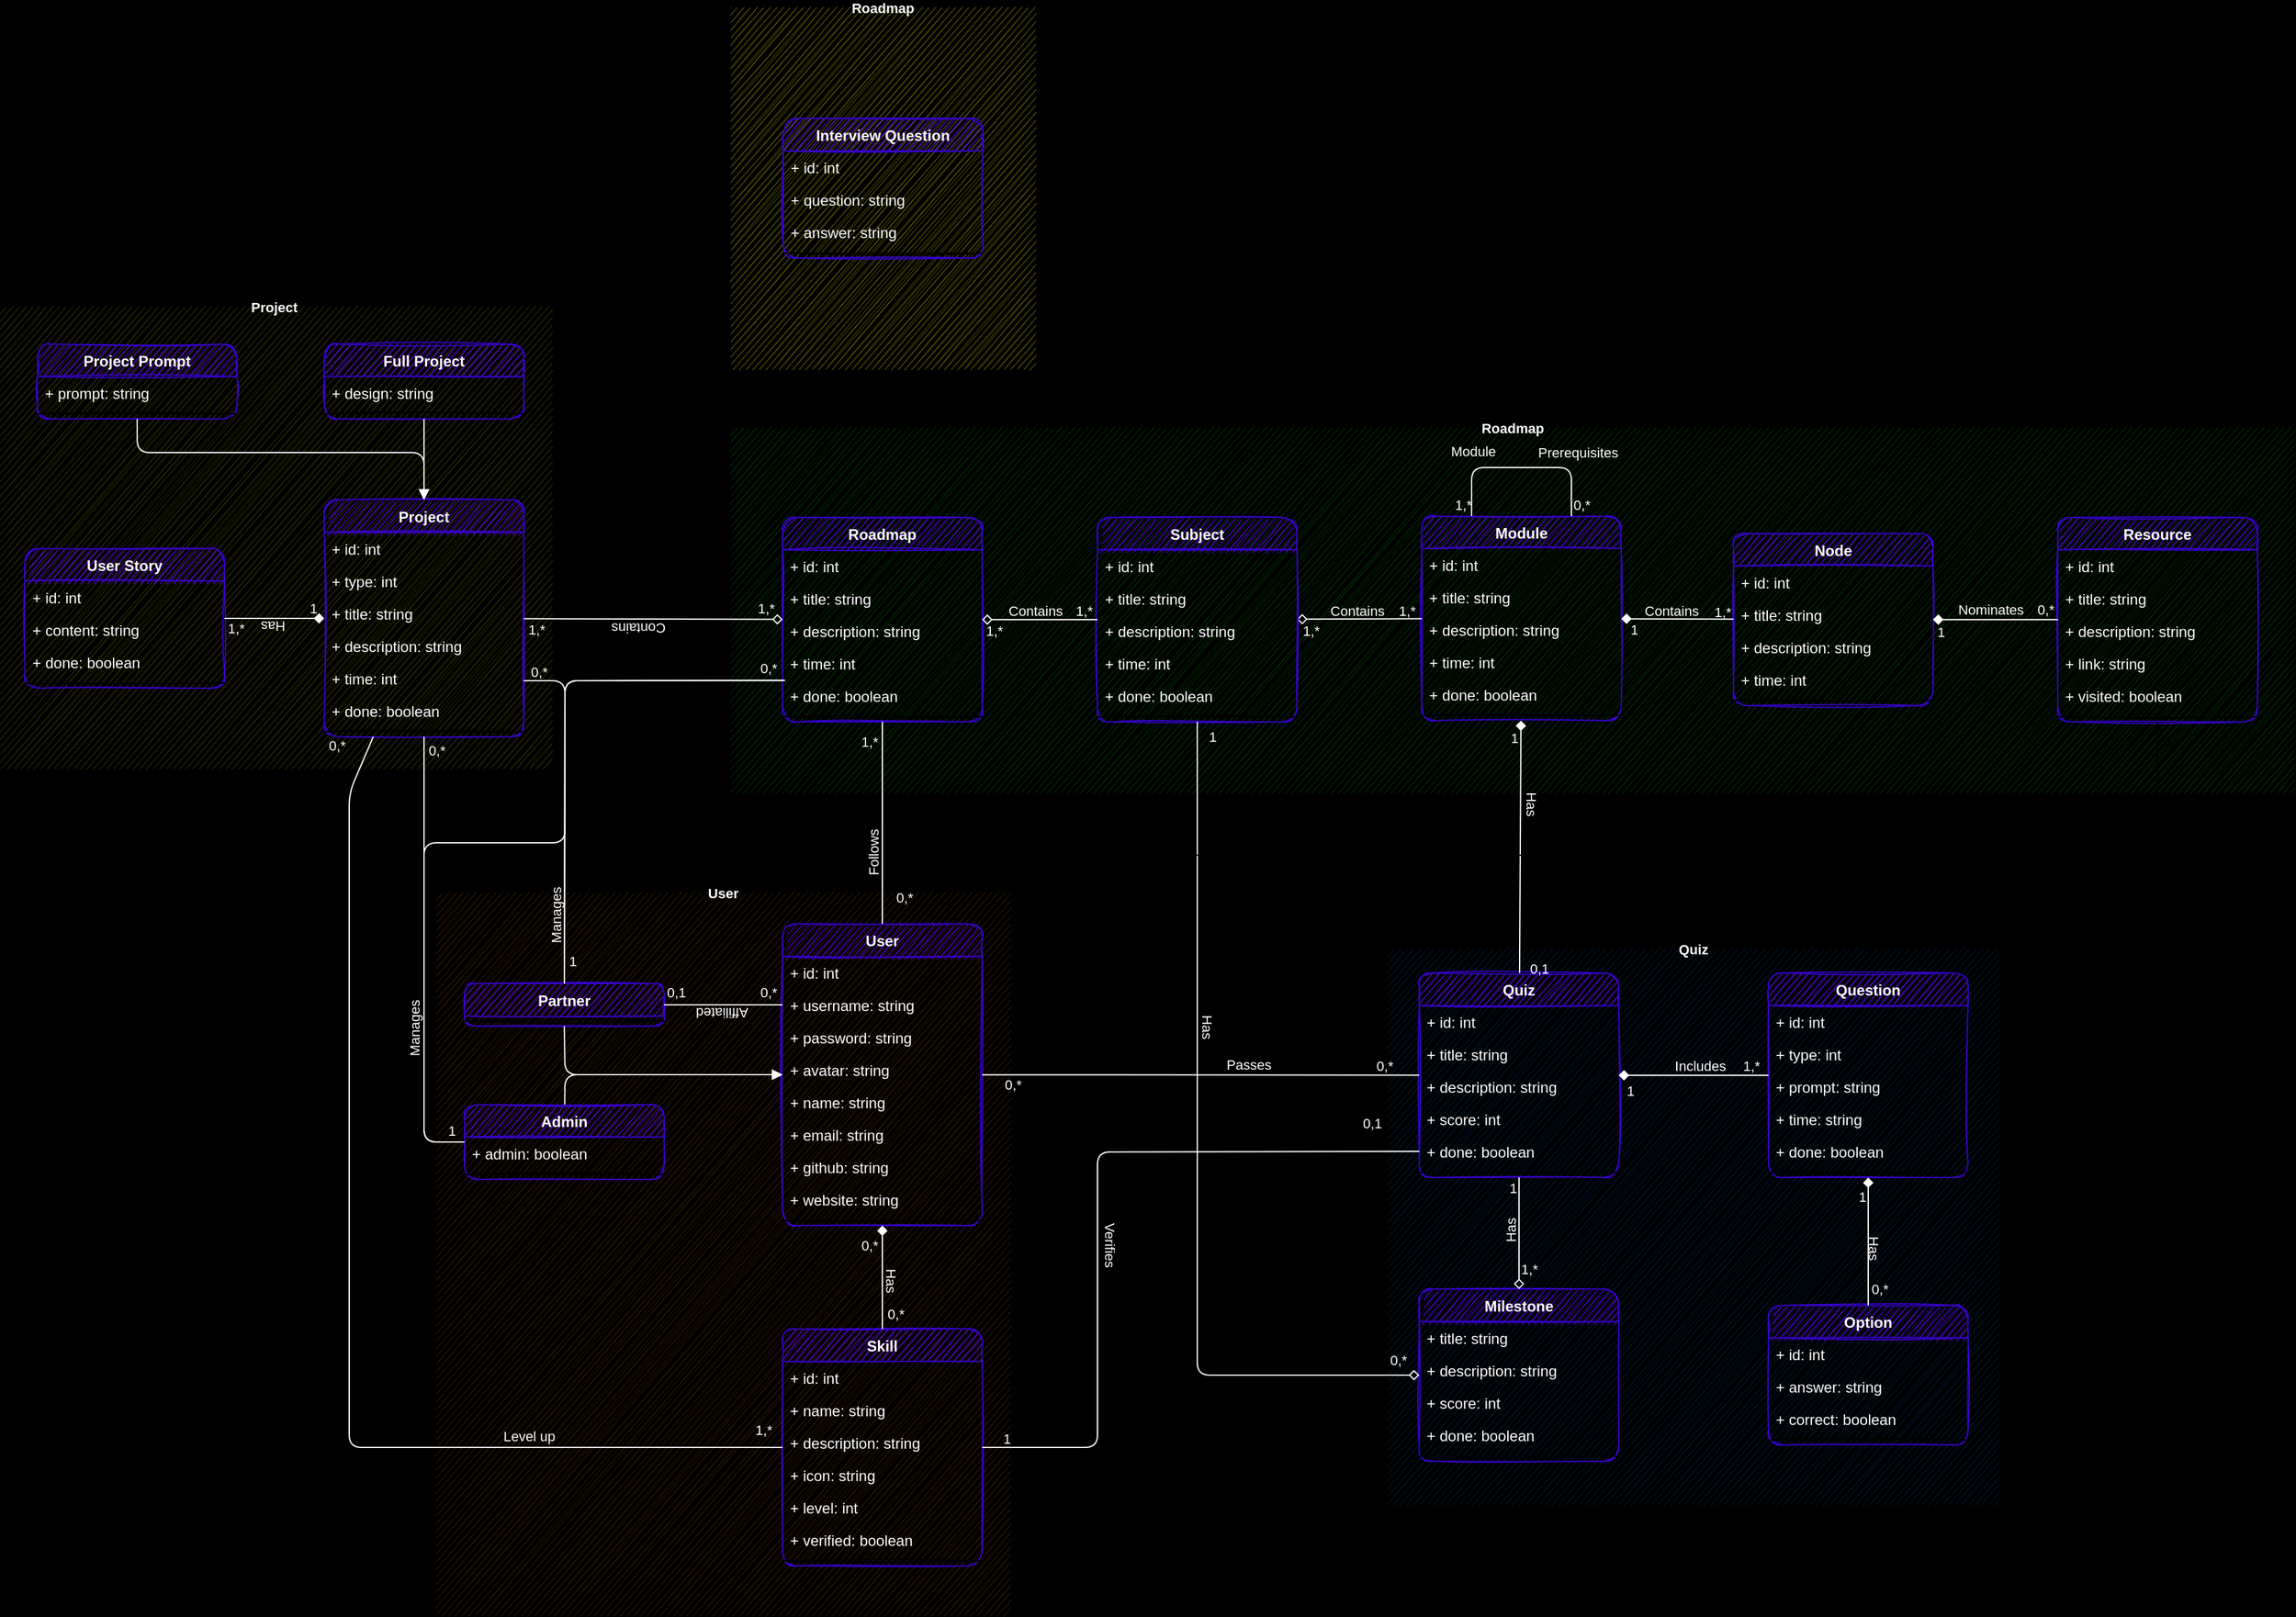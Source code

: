 <mxfile>
    <diagram id="1Gyu1dNWtYHK6NGCt_mM" name="Page-1">
        <mxGraphModel dx="2075" dy="1655" grid="1" gridSize="10" guides="1" tooltips="1" connect="1" arrows="1" fold="1" page="0" pageScale="1" pageWidth="1100" pageHeight="850" background="#000000" math="0" shadow="0">
            <root>
                <mxCell id="0"/>
                <mxCell id="1" parent="0"/>
                <mxCell id="235" value="User" style="swimlane;startSize=0;rounded=1;shadow=0;glass=0;labelBackgroundColor=none;comic=0;fontSize=11;strokeColor=none;fillColor=none;gradientDirection=north;fontColor=#FFFFFF;swimlaneFillColor=#331A00;sketch=1;labelBorderColor=none;" parent="1" vertex="1">
                    <mxGeometry x="-130" y="450" width="460" height="580" as="geometry"/>
                </mxCell>
                <mxCell id="95" value="Skill" style="swimlane;fontStyle=1;align=center;verticalAlign=top;childLayout=stackLayout;horizontal=1;startSize=26;horizontalStack=0;resizeParent=1;resizeParentMax=0;resizeLast=0;collapsible=1;marginBottom=0;fillColor=#6a00ff;fontColor=#FFFFFF;rounded=1;sketch=1;labelBorderColor=none;strokeColor=#3700CC;" parent="235" vertex="1">
                    <mxGeometry x="277.5" y="350" width="160" height="190" as="geometry"/>
                </mxCell>
                <mxCell id="96" value="+ id: int" style="text;strokeColor=none;fillColor=none;align=left;verticalAlign=top;spacingLeft=4;spacingRight=4;overflow=hidden;rotatable=0;points=[[0,0.5],[1,0.5]];portConstraint=eastwest;fontColor=#FFFFFF;rounded=1;sketch=1;labelBorderColor=none;" parent="95" vertex="1">
                    <mxGeometry y="26" width="160" height="26" as="geometry"/>
                </mxCell>
                <mxCell id="97" value="+ name: string" style="text;strokeColor=none;fillColor=none;align=left;verticalAlign=top;spacingLeft=4;spacingRight=4;overflow=hidden;rotatable=0;points=[[0,0.5],[1,0.5]];portConstraint=eastwest;fontColor=#FFFFFF;rounded=1;sketch=1;labelBorderColor=none;" parent="95" vertex="1">
                    <mxGeometry y="52" width="160" height="26" as="geometry"/>
                </mxCell>
                <mxCell id="98" value="+ description: string" style="text;strokeColor=none;fillColor=none;align=left;verticalAlign=top;spacingLeft=4;spacingRight=4;overflow=hidden;rotatable=0;points=[[0,0.5],[1,0.5]];portConstraint=eastwest;fontColor=#FFFFFF;rounded=1;sketch=1;labelBorderColor=none;" parent="95" vertex="1">
                    <mxGeometry y="78" width="160" height="26" as="geometry"/>
                </mxCell>
                <mxCell id="99" value="+ icon: string" style="text;strokeColor=none;fillColor=none;align=left;verticalAlign=top;spacingLeft=4;spacingRight=4;overflow=hidden;rotatable=0;points=[[0,0.5],[1,0.5]];portConstraint=eastwest;fontColor=#FFFFFF;rounded=1;sketch=1;labelBorderColor=none;" parent="95" vertex="1">
                    <mxGeometry y="104" width="160" height="26" as="geometry"/>
                </mxCell>
                <mxCell id="158" value="+ level: int" style="text;strokeColor=none;fillColor=none;align=left;verticalAlign=top;spacingLeft=4;spacingRight=4;overflow=hidden;rotatable=0;points=[[0,0.5],[1,0.5]];portConstraint=eastwest;fontColor=#FFFFFF;rounded=1;sketch=1;labelBorderColor=none;" parent="95" vertex="1">
                    <mxGeometry y="130" width="160" height="26" as="geometry"/>
                </mxCell>
                <mxCell id="102" value="+ verified: boolean" style="text;strokeColor=none;fillColor=none;align=left;verticalAlign=top;spacingLeft=4;spacingRight=4;overflow=hidden;rotatable=0;points=[[0,0.5],[1,0.5]];portConstraint=eastwest;fontColor=#FFFFFF;rounded=1;sketch=1;labelBorderColor=none;" parent="95" vertex="1">
                    <mxGeometry y="156" width="160" height="26" as="geometry"/>
                </mxCell>
                <mxCell id="103" value="" style="line;strokeWidth=1;fillColor=none;align=left;verticalAlign=middle;spacingTop=-1;spacingLeft=3;spacingRight=3;rotatable=0;labelPosition=right;points=[];portConstraint=eastwest;fontColor=#FFFFFF;rounded=1;sketch=1;labelBorderColor=none;" parent="95" vertex="1">
                    <mxGeometry y="182" width="160" height="8" as="geometry"/>
                </mxCell>
                <mxCell id="75" value="User" style="swimlane;fontStyle=1;align=center;verticalAlign=top;childLayout=stackLayout;horizontal=1;startSize=26;horizontalStack=0;resizeParent=1;resizeParentMax=0;resizeLast=0;collapsible=1;marginBottom=0;fillColor=#6a00ff;fontColor=#FFFFFF;rounded=1;sketch=1;labelBorderColor=none;strokeColor=#3700CC;" parent="235" vertex="1">
                    <mxGeometry x="277.5" y="25" width="160" height="242" as="geometry"/>
                </mxCell>
                <mxCell id="76" value="+ id: int" style="text;strokeColor=none;fillColor=none;align=left;verticalAlign=top;spacingLeft=4;spacingRight=4;overflow=hidden;rotatable=0;points=[[0,0.5],[1,0.5]];portConstraint=eastwest;fontColor=#FFFFFF;rounded=1;sketch=1;labelBorderColor=none;" parent="75" vertex="1">
                    <mxGeometry y="26" width="160" height="26" as="geometry"/>
                </mxCell>
                <mxCell id="182" value="+ username: string" style="text;strokeColor=none;fillColor=none;align=left;verticalAlign=top;spacingLeft=4;spacingRight=4;overflow=hidden;rotatable=0;points=[[0,0.5],[1,0.5]];portConstraint=eastwest;fontColor=#FFFFFF;rounded=1;sketch=1;labelBorderColor=none;" parent="75" vertex="1">
                    <mxGeometry y="52" width="160" height="26" as="geometry"/>
                </mxCell>
                <mxCell id="183" value="+ password: string" style="text;strokeColor=none;fillColor=none;align=left;verticalAlign=top;spacingLeft=4;spacingRight=4;overflow=hidden;rotatable=0;points=[[0,0.5],[1,0.5]];portConstraint=eastwest;fontColor=#FFFFFF;rounded=1;sketch=1;labelBorderColor=none;" parent="75" vertex="1">
                    <mxGeometry y="78" width="160" height="26" as="geometry"/>
                </mxCell>
                <mxCell id="77" value="+ avatar: string" style="text;strokeColor=none;fillColor=none;align=left;verticalAlign=top;spacingLeft=4;spacingRight=4;overflow=hidden;rotatable=0;points=[[0,0.5],[1,0.5]];portConstraint=eastwest;fontColor=#FFFFFF;rounded=1;sketch=1;labelBorderColor=none;" parent="75" vertex="1">
                    <mxGeometry y="104" width="160" height="26" as="geometry"/>
                </mxCell>
                <mxCell id="78" value="+ name: string" style="text;strokeColor=none;fillColor=none;align=left;verticalAlign=top;spacingLeft=4;spacingRight=4;overflow=hidden;rotatable=0;points=[[0,0.5],[1,0.5]];portConstraint=eastwest;fontColor=#FFFFFF;rounded=1;sketch=1;labelBorderColor=none;" parent="75" vertex="1">
                    <mxGeometry y="130" width="160" height="26" as="geometry"/>
                </mxCell>
                <mxCell id="93" value="+ email: string" style="text;strokeColor=none;fillColor=none;align=left;verticalAlign=top;spacingLeft=4;spacingRight=4;overflow=hidden;rotatable=0;points=[[0,0.5],[1,0.5]];portConstraint=eastwest;fontColor=#FFFFFF;rounded=1;sketch=1;labelBorderColor=none;" parent="75" vertex="1">
                    <mxGeometry y="156" width="160" height="26" as="geometry"/>
                </mxCell>
                <mxCell id="79" value="+ github: string" style="text;strokeColor=none;fillColor=none;align=left;verticalAlign=top;spacingLeft=4;spacingRight=4;overflow=hidden;rotatable=0;points=[[0,0.5],[1,0.5]];portConstraint=eastwest;fontColor=#FFFFFF;rounded=1;sketch=1;labelBorderColor=none;" parent="75" vertex="1">
                    <mxGeometry y="182" width="160" height="26" as="geometry"/>
                </mxCell>
                <mxCell id="94" value="+ website: string" style="text;strokeColor=none;fillColor=none;align=left;verticalAlign=top;spacingLeft=4;spacingRight=4;overflow=hidden;rotatable=0;points=[[0,0.5],[1,0.5]];portConstraint=eastwest;fontColor=#FFFFFF;rounded=1;sketch=1;labelBorderColor=none;" parent="75" vertex="1">
                    <mxGeometry y="208" width="160" height="26" as="geometry"/>
                </mxCell>
                <mxCell id="81" value="" style="line;strokeWidth=1;fillColor=none;align=left;verticalAlign=middle;spacingTop=-1;spacingLeft=3;spacingRight=3;rotatable=0;labelPosition=right;points=[];portConstraint=eastwest;fontColor=#FFFFFF;rounded=1;sketch=1;labelBorderColor=none;" parent="75" vertex="1">
                    <mxGeometry y="234" width="160" height="8" as="geometry"/>
                </mxCell>
                <mxCell id="169" value="Partner" style="swimlane;fontStyle=1;align=center;verticalAlign=top;childLayout=stackLayout;horizontal=1;startSize=26;horizontalStack=0;resizeParent=1;resizeParentMax=0;resizeLast=0;collapsible=1;marginBottom=0;fillColor=#6a00ff;fontColor=#FFFFFF;rounded=1;sketch=1;labelBorderColor=none;strokeColor=#3700CC;" parent="235" vertex="1">
                    <mxGeometry x="22.5" y="73" width="160" height="34" as="geometry"/>
                </mxCell>
                <mxCell id="177" value="" style="line;strokeWidth=1;fillColor=none;align=left;verticalAlign=middle;spacingTop=-1;spacingLeft=3;spacingRight=3;rotatable=0;labelPosition=right;points=[];portConstraint=eastwest;fontColor=#FFFFFF;rounded=1;sketch=1;labelBorderColor=none;" parent="169" vertex="1">
                    <mxGeometry y="26" width="160" height="8" as="geometry"/>
                </mxCell>
                <mxCell id="129" value="" style="edgeStyle=none;html=1;endArrow=none;endFill=0;startArrow=diamond;startFill=1;fontColor=#FFFFFF;rounded=1;sketch=0;labelBorderColor=none;strokeColor=#FFFFFF;" parent="235" source="75" target="95" edge="1">
                    <mxGeometry relative="1" as="geometry">
                        <mxPoint x="445" y="-133" as="sourcePoint"/>
                        <mxPoint x="525" y="-133" as="targetPoint"/>
                        <Array as="points"/>
                    </mxGeometry>
                </mxCell>
                <mxCell id="130" value="Has" style="edgeLabel;html=1;align=center;verticalAlign=middle;resizable=0;points=[];labelBackgroundColor=none;fontColor=#FFFFFF;rounded=1;sketch=1;labelBorderColor=none;rotation=90;" parent="129" vertex="1" connectable="0">
                    <mxGeometry x="0.464" y="4" relative="1" as="geometry">
                        <mxPoint x="3" y="-17" as="offset"/>
                    </mxGeometry>
                </mxCell>
                <mxCell id="131" value="0,*" style="edgeLabel;html=1;align=center;verticalAlign=middle;resizable=0;points=[];fontSize=11;labelBackgroundColor=none;fontColor=#FFFFFF;rounded=1;sketch=1;labelBorderColor=none;" parent="129" vertex="1" connectable="0">
                    <mxGeometry x="-0.815" relative="1" as="geometry">
                        <mxPoint x="-11" y="8" as="offset"/>
                    </mxGeometry>
                </mxCell>
                <mxCell id="132" value="0,*" style="edgeLabel;html=1;align=center;verticalAlign=middle;resizable=0;points=[];fontSize=11;labelBackgroundColor=none;fontColor=#FFFFFF;rounded=1;sketch=1;labelBorderColor=none;" parent="129" vertex="1" connectable="0">
                    <mxGeometry x="0.756" y="1" relative="1" as="geometry">
                        <mxPoint x="9" y="-2" as="offset"/>
                    </mxGeometry>
                </mxCell>
                <mxCell id="181" style="edgeStyle=none;html=1;fontSize=11;startArrow=none;startFill=0;endArrow=block;endFill=1;exitX=0.5;exitY=1;exitDx=0;exitDy=0;fontColor=#FFFFFF;rounded=1;sketch=0;labelBorderColor=none;strokeColor=#FFFFFF;" parent="235" source="169" target="75" edge="1">
                    <mxGeometry relative="1" as="geometry">
                        <mxPoint x="182.5" y="87.0" as="sourcePoint"/>
                        <Array as="points">
                            <mxPoint x="103" y="146"/>
                        </Array>
                    </mxGeometry>
                </mxCell>
                <mxCell id="243" style="edgeStyle=none;html=1;fontSize=11;startArrow=none;startFill=0;endArrow=block;endFill=1;fontColor=#FFFFFF;rounded=1;sketch=0;labelBorderColor=none;strokeColor=#FFFFFF;" parent="235" source="237" target="75" edge="1">
                    <mxGeometry relative="1" as="geometry">
                        <Array as="points">
                            <mxPoint x="103" y="146"/>
                        </Array>
                    </mxGeometry>
                </mxCell>
                <mxCell id="237" value="Admin" style="swimlane;fontStyle=1;align=center;verticalAlign=top;childLayout=stackLayout;horizontal=1;startSize=26;horizontalStack=0;resizeParent=1;resizeParentMax=0;resizeLast=0;collapsible=1;marginBottom=0;fillColor=#6a00ff;fontColor=#FFFFFF;rounded=1;sketch=1;labelBorderColor=none;strokeColor=#3700CC;" parent="235" vertex="1">
                    <mxGeometry x="22.5" y="170" width="160" height="60" as="geometry"/>
                </mxCell>
                <mxCell id="251" value="+ admin: boolean" style="text;strokeColor=none;fillColor=none;align=left;verticalAlign=top;spacingLeft=4;spacingRight=4;overflow=hidden;rotatable=0;points=[[0,0.5],[1,0.5]];portConstraint=eastwest;fontColor=#FFFFFF;rounded=1;sketch=1;labelBorderColor=none;" parent="237" vertex="1">
                    <mxGeometry y="26" width="160" height="26" as="geometry"/>
                </mxCell>
                <mxCell id="241" value="" style="line;strokeWidth=1;fillColor=none;align=left;verticalAlign=middle;spacingTop=-1;spacingLeft=3;spacingRight=3;rotatable=0;labelPosition=right;points=[];portConstraint=eastwest;fontColor=#FFFFFF;rounded=1;sketch=1;labelBorderColor=none;" parent="237" vertex="1">
                    <mxGeometry y="52" width="160" height="8" as="geometry"/>
                </mxCell>
                <mxCell id="264" style="edgeStyle=none;html=1;fontSize=11;fontColor=#FFFFFF;startArrow=none;startFill=0;endArrow=none;endFill=0;entryX=0;entryY=0.5;entryDx=0;entryDy=0;rounded=1;sketch=0;labelBorderColor=none;strokeColor=#FFFFFF;" parent="235" source="169" target="182" edge="1">
                    <mxGeometry relative="1" as="geometry">
                        <mxPoint x="182.34" y="70.21" as="sourcePoint"/>
                        <mxPoint x="277.5" y="69.79" as="targetPoint"/>
                        <Array as="points"/>
                    </mxGeometry>
                </mxCell>
                <mxCell id="265" value="Affiliated" style="edgeLabel;html=1;align=center;verticalAlign=middle;resizable=0;points=[];fontSize=11;fontColor=#FFFFFF;labelBackgroundColor=none;rounded=1;sketch=1;labelBorderColor=none;rotation=-180;" parent="264" vertex="1" connectable="0">
                    <mxGeometry x="-0.369" y="-2" relative="1" as="geometry">
                        <mxPoint x="17" y="5" as="offset"/>
                    </mxGeometry>
                </mxCell>
                <mxCell id="266" value="0,*" style="edgeLabel;html=1;align=center;verticalAlign=middle;resizable=0;points=[];fontSize=11;fontColor=#FFFFFF;labelBackgroundColor=none;rounded=1;sketch=1;labelBorderColor=none;" parent="264" vertex="1" connectable="0">
                    <mxGeometry x="0.76" relative="1" as="geometry">
                        <mxPoint y="-10" as="offset"/>
                    </mxGeometry>
                </mxCell>
                <mxCell id="268" value="0,1" style="edgeLabel;html=1;align=center;verticalAlign=middle;resizable=0;points=[];fontSize=11;fontColor=#FFFFFF;labelBackgroundColor=none;rounded=1;sketch=1;labelBorderColor=none;" parent="264" vertex="1" connectable="0">
                    <mxGeometry x="-0.797" y="1" relative="1" as="geometry">
                        <mxPoint y="-9" as="offset"/>
                    </mxGeometry>
                </mxCell>
                <mxCell id="232" value="Roadmap" style="swimlane;startSize=0;rounded=1;shadow=0;glass=0;labelBackgroundColor=none;comic=0;fontSize=11;strokeColor=none;fillColor=none;gradientColor=none;gradientDirection=north;swimlaneFillColor=#003300;fontColor=#FFFFFF;sketch=1;labelBorderColor=none;" parent="1" vertex="1">
                    <mxGeometry x="106" y="77" width="1254" height="293" as="geometry"/>
                </mxCell>
                <mxCell id="44" value="Resource" style="swimlane;fontStyle=1;align=center;verticalAlign=top;childLayout=stackLayout;horizontal=1;startSize=26;horizontalStack=0;resizeParent=1;resizeParentMax=0;resizeLast=0;collapsible=1;marginBottom=0;fillColor=#6a00ff;fontColor=#FFFFFF;rounded=1;sketch=1;labelBorderColor=none;strokeColor=#3700CC;" parent="232" vertex="1">
                    <mxGeometry x="1064" y="72" width="160" height="164" as="geometry"/>
                </mxCell>
                <mxCell id="86" value="+ id: int" style="text;strokeColor=none;fillColor=none;align=left;verticalAlign=top;spacingLeft=4;spacingRight=4;overflow=hidden;rotatable=0;points=[[0,0.5],[1,0.5]];portConstraint=eastwest;fontColor=#FFFFFF;rounded=1;sketch=1;labelBorderColor=none;" parent="44" vertex="1">
                    <mxGeometry y="26" width="160" height="26" as="geometry"/>
                </mxCell>
                <mxCell id="45" value="+ title: string" style="text;strokeColor=none;fillColor=none;align=left;verticalAlign=top;spacingLeft=4;spacingRight=4;overflow=hidden;rotatable=0;points=[[0,0.5],[1,0.5]];portConstraint=eastwest;fontColor=#FFFFFF;rounded=1;sketch=1;labelBorderColor=none;" parent="44" vertex="1">
                    <mxGeometry y="52" width="160" height="26" as="geometry"/>
                </mxCell>
                <mxCell id="46" value="+ description: string" style="text;strokeColor=none;fillColor=none;align=left;verticalAlign=top;spacingLeft=4;spacingRight=4;overflow=hidden;rotatable=0;points=[[0,0.5],[1,0.5]];portConstraint=eastwest;fontColor=#FFFFFF;rounded=1;sketch=1;labelBorderColor=none;" parent="44" vertex="1">
                    <mxGeometry y="78" width="160" height="26" as="geometry"/>
                </mxCell>
                <mxCell id="47" value="+ link: string" style="text;strokeColor=none;fillColor=none;align=left;verticalAlign=top;spacingLeft=4;spacingRight=4;overflow=hidden;rotatable=0;points=[[0,0.5],[1,0.5]];portConstraint=eastwest;fontColor=#FFFFFF;rounded=1;sketch=1;labelBorderColor=none;" parent="44" vertex="1">
                    <mxGeometry y="104" width="160" height="26" as="geometry"/>
                </mxCell>
                <mxCell id="48" value="+ visited: boolean" style="text;strokeColor=none;fillColor=none;align=left;verticalAlign=top;spacingLeft=4;spacingRight=4;overflow=hidden;rotatable=0;points=[[0,0.5],[1,0.5]];portConstraint=eastwest;fontColor=#FFFFFF;rounded=1;sketch=1;labelBorderColor=none;" parent="44" vertex="1">
                    <mxGeometry y="130" width="160" height="26" as="geometry"/>
                </mxCell>
                <mxCell id="49" value="" style="line;strokeWidth=1;fillColor=none;align=left;verticalAlign=middle;spacingTop=-1;spacingLeft=3;spacingRight=3;rotatable=0;labelPosition=right;points=[];portConstraint=eastwest;fontColor=#FFFFFF;rounded=1;sketch=1;labelBorderColor=none;" parent="44" vertex="1">
                    <mxGeometry y="156" width="160" height="8" as="geometry"/>
                </mxCell>
                <mxCell id="7" value="Module" style="swimlane;fontStyle=1;align=center;verticalAlign=top;childLayout=stackLayout;horizontal=1;startSize=26;horizontalStack=0;resizeParent=1;resizeParentMax=0;resizeLast=0;collapsible=1;marginBottom=0;fillColor=#6a00ff;fontColor=#FFFFFF;rounded=1;sketch=1;labelBorderColor=none;strokeColor=#3700CC;" parent="232" vertex="1">
                    <mxGeometry x="554" y="71" width="160" height="164" as="geometry"/>
                </mxCell>
                <mxCell id="84" value="+ id: int" style="text;strokeColor=none;fillColor=none;align=left;verticalAlign=top;spacingLeft=4;spacingRight=4;overflow=hidden;rotatable=0;points=[[0,0.5],[1,0.5]];portConstraint=eastwest;fontColor=#FFFFFF;rounded=1;sketch=1;labelBorderColor=none;" parent="7" vertex="1">
                    <mxGeometry y="26" width="160" height="26" as="geometry"/>
                </mxCell>
                <mxCell id="8" value="+ title: string" style="text;strokeColor=none;fillColor=none;align=left;verticalAlign=top;spacingLeft=4;spacingRight=4;overflow=hidden;rotatable=0;points=[[0,0.5],[1,0.5]];portConstraint=eastwest;fontColor=#FFFFFF;rounded=1;sketch=1;labelBorderColor=none;" parent="7" vertex="1">
                    <mxGeometry y="52" width="160" height="26" as="geometry"/>
                </mxCell>
                <mxCell id="18" value="+ description: string" style="text;strokeColor=none;fillColor=none;align=left;verticalAlign=top;spacingLeft=4;spacingRight=4;overflow=hidden;rotatable=0;points=[[0,0.5],[1,0.5]];portConstraint=eastwest;fontColor=#FFFFFF;rounded=1;sketch=1;labelBorderColor=none;" parent="7" vertex="1">
                    <mxGeometry y="78" width="160" height="26" as="geometry"/>
                </mxCell>
                <mxCell id="19" value="+ time: int" style="text;strokeColor=none;fillColor=none;align=left;verticalAlign=top;spacingLeft=4;spacingRight=4;overflow=hidden;rotatable=0;points=[[0,0.5],[1,0.5]];portConstraint=eastwest;fontColor=#FFFFFF;rounded=1;sketch=1;labelBorderColor=none;" parent="7" vertex="1">
                    <mxGeometry y="104" width="160" height="26" as="geometry"/>
                </mxCell>
                <mxCell id="20" value="+ done: boolean" style="text;strokeColor=none;fillColor=none;align=left;verticalAlign=top;spacingLeft=4;spacingRight=4;overflow=hidden;rotatable=0;points=[[0,0.5],[1,0.5]];portConstraint=eastwest;fontColor=#FFFFFF;rounded=1;sketch=1;labelBorderColor=none;" parent="7" vertex="1">
                    <mxGeometry y="130" width="160" height="26" as="geometry"/>
                </mxCell>
                <mxCell id="9" value="" style="line;strokeWidth=1;fillColor=none;align=left;verticalAlign=middle;spacingTop=-1;spacingLeft=3;spacingRight=3;rotatable=0;labelPosition=right;points=[];portConstraint=eastwest;fontColor=#FFFFFF;rounded=1;sketch=1;labelBorderColor=none;" parent="7" vertex="1">
                    <mxGeometry y="156" width="160" height="8" as="geometry"/>
                </mxCell>
                <mxCell id="117" value="" style="edgeStyle=none;html=1;endArrow=none;endFill=0;startArrow=none;startFill=0;exitX=0.25;exitY=0;exitDx=0;exitDy=0;entryX=0.75;entryY=0;entryDx=0;entryDy=0;fontColor=#FFFFFF;rounded=1;sketch=0;labelBorderColor=none;strokeColor=#FFFFFF;" parent="232" source="7" target="7" edge="1">
                    <mxGeometry relative="1" as="geometry">
                        <mxPoint x="313" y="32" as="sourcePoint"/>
                        <mxPoint x="393" y="32" as="targetPoint"/>
                        <Array as="points">
                            <mxPoint x="594" y="32"/>
                            <mxPoint x="674" y="32"/>
                        </Array>
                    </mxGeometry>
                </mxCell>
                <mxCell id="118" value="Prerequisites" style="edgeLabel;html=1;align=center;verticalAlign=middle;resizable=0;points=[];labelBackgroundColor=none;fontColor=#FFFFFF;rounded=1;sketch=1;labelBorderColor=none;" parent="117" vertex="1" connectable="0">
                    <mxGeometry x="0.464" y="4" relative="1" as="geometry">
                        <mxPoint x="8" y="-8" as="offset"/>
                    </mxGeometry>
                </mxCell>
                <mxCell id="119" value="1,*" style="edgeLabel;html=1;align=center;verticalAlign=middle;resizable=0;points=[];fontSize=11;labelBackgroundColor=none;fontColor=#FFFFFF;rounded=1;sketch=1;labelBorderColor=none;" parent="117" vertex="1" connectable="0">
                    <mxGeometry x="-0.815" relative="1" as="geometry">
                        <mxPoint x="-7" y="5" as="offset"/>
                    </mxGeometry>
                </mxCell>
                <mxCell id="120" value="0,*" style="edgeLabel;html=1;align=center;verticalAlign=middle;resizable=0;points=[];fontSize=11;labelBackgroundColor=none;fontColor=#FFFFFF;rounded=1;sketch=1;labelBorderColor=none;" parent="117" vertex="1" connectable="0">
                    <mxGeometry x="0.756" y="1" relative="1" as="geometry">
                        <mxPoint x="7" y="10" as="offset"/>
                    </mxGeometry>
                </mxCell>
                <mxCell id="151" value="Module" style="edgeLabel;html=1;align=center;verticalAlign=middle;resizable=0;points=[];labelBackgroundColor=none;fontColor=#FFFFFF;rounded=1;sketch=1;labelBorderColor=none;" parent="117" vertex="1" connectable="0">
                    <mxGeometry x="-0.686" y="-1" relative="1" as="geometry">
                        <mxPoint y="-27" as="offset"/>
                    </mxGeometry>
                </mxCell>
                <mxCell id="23" value="Node" style="swimlane;fontStyle=1;align=center;verticalAlign=top;childLayout=stackLayout;horizontal=1;startSize=26;horizontalStack=0;resizeParent=1;resizeParentMax=0;resizeLast=0;collapsible=1;marginBottom=0;fillColor=#6a00ff;fontColor=#FFFFFF;rounded=1;sketch=1;labelBorderColor=none;strokeColor=#3700CC;" parent="232" vertex="1">
                    <mxGeometry x="804" y="85" width="160" height="138" as="geometry"/>
                </mxCell>
                <mxCell id="87" value="+ id: int" style="text;strokeColor=none;fillColor=none;align=left;verticalAlign=top;spacingLeft=4;spacingRight=4;overflow=hidden;rotatable=0;points=[[0,0.5],[1,0.5]];portConstraint=eastwest;fontColor=#FFFFFF;rounded=1;sketch=1;labelBorderColor=none;" parent="23" vertex="1">
                    <mxGeometry y="26" width="160" height="26" as="geometry"/>
                </mxCell>
                <mxCell id="24" value="+ title: string" style="text;strokeColor=none;fillColor=none;align=left;verticalAlign=top;spacingLeft=4;spacingRight=4;overflow=hidden;rotatable=0;points=[[0,0.5],[1,0.5]];portConstraint=eastwest;fontColor=#FFFFFF;rounded=1;sketch=1;labelBorderColor=none;" parent="23" vertex="1">
                    <mxGeometry y="52" width="160" height="26" as="geometry"/>
                </mxCell>
                <mxCell id="25" value="+ description: string" style="text;strokeColor=none;fillColor=none;align=left;verticalAlign=top;spacingLeft=4;spacingRight=4;overflow=hidden;rotatable=0;points=[[0,0.5],[1,0.5]];portConstraint=eastwest;fontColor=#FFFFFF;rounded=1;sketch=1;labelBorderColor=none;" parent="23" vertex="1">
                    <mxGeometry y="78" width="160" height="26" as="geometry"/>
                </mxCell>
                <mxCell id="26" value="+ time: int" style="text;strokeColor=none;fillColor=none;align=left;verticalAlign=top;spacingLeft=4;spacingRight=4;overflow=hidden;rotatable=0;points=[[0,0.5],[1,0.5]];portConstraint=eastwest;fontColor=#FFFFFF;rounded=1;sketch=1;labelBorderColor=none;" parent="23" vertex="1">
                    <mxGeometry y="104" width="160" height="26" as="geometry"/>
                </mxCell>
                <mxCell id="28" value="" style="line;strokeWidth=1;fillColor=none;align=left;verticalAlign=middle;spacingTop=-1;spacingLeft=3;spacingRight=3;rotatable=0;labelPosition=right;points=[];portConstraint=eastwest;fontColor=#FFFFFF;rounded=1;sketch=1;labelBorderColor=none;" parent="23" vertex="1">
                    <mxGeometry y="130" width="160" height="8" as="geometry"/>
                </mxCell>
                <mxCell id="113" value="" style="edgeStyle=none;html=1;endArrow=none;endFill=0;startArrow=diamond;startFill=1;fontColor=#FFFFFF;rounded=1;sketch=0;labelBorderColor=none;strokeColor=#FFFFFF;" parent="232" source="7" target="23" edge="1">
                    <mxGeometry relative="1" as="geometry">
                        <mxPoint x="448" y="232" as="sourcePoint"/>
                        <mxPoint x="528" y="232" as="targetPoint"/>
                    </mxGeometry>
                </mxCell>
                <mxCell id="114" value="Contains" style="edgeLabel;html=1;align=center;verticalAlign=middle;resizable=0;points=[];labelBackgroundColor=none;fontColor=#FFFFFF;rounded=1;sketch=1;labelBorderColor=none;" parent="113" vertex="1" connectable="0">
                    <mxGeometry x="0.464" y="4" relative="1" as="geometry">
                        <mxPoint x="-26" y="-3" as="offset"/>
                    </mxGeometry>
                </mxCell>
                <mxCell id="115" value="1" style="edgeLabel;html=1;align=center;verticalAlign=middle;resizable=0;points=[];fontSize=11;labelBackgroundColor=none;fontColor=#FFFFFF;rounded=1;sketch=1;labelBorderColor=none;" parent="113" vertex="1" connectable="0">
                    <mxGeometry x="-0.815" relative="1" as="geometry">
                        <mxPoint x="1" y="8" as="offset"/>
                    </mxGeometry>
                </mxCell>
                <mxCell id="116" value="1,*" style="edgeLabel;html=1;align=center;verticalAlign=middle;resizable=0;points=[];fontSize=11;labelBackgroundColor=none;fontColor=#FFFFFF;rounded=1;sketch=1;labelBorderColor=none;" parent="113" vertex="1" connectable="0">
                    <mxGeometry x="0.756" y="1" relative="1" as="geometry">
                        <mxPoint x="2" y="-5" as="offset"/>
                    </mxGeometry>
                </mxCell>
                <mxCell id="121" value="" style="edgeStyle=none;html=1;endArrow=none;endFill=0;startArrow=diamond;startFill=1;fontColor=#FFFFFF;rounded=1;sketch=0;labelBorderColor=none;strokeColor=#FFFFFF;" parent="232" source="23" target="44" edge="1">
                    <mxGeometry relative="1" as="geometry">
                        <mxPoint x="399" y="312" as="sourcePoint"/>
                        <mxPoint x="479" y="312" as="targetPoint"/>
                    </mxGeometry>
                </mxCell>
                <mxCell id="122" value="Nominates" style="edgeLabel;html=1;align=center;verticalAlign=middle;resizable=0;points=[];labelBackgroundColor=none;fontColor=#FFFFFF;rounded=1;sketch=1;labelBorderColor=none;" parent="121" vertex="1" connectable="0">
                    <mxGeometry x="0.464" y="4" relative="1" as="geometry">
                        <mxPoint x="-27" y="-4" as="offset"/>
                    </mxGeometry>
                </mxCell>
                <mxCell id="123" value="1" style="edgeLabel;html=1;align=center;verticalAlign=middle;resizable=0;points=[];fontSize=11;labelBackgroundColor=none;fontColor=#FFFFFF;rounded=1;sketch=1;labelBorderColor=none;" parent="121" vertex="1" connectable="0">
                    <mxGeometry x="-0.815" relative="1" as="geometry">
                        <mxPoint x="-4" y="10" as="offset"/>
                    </mxGeometry>
                </mxCell>
                <mxCell id="124" value="0,*" style="edgeLabel;html=1;align=center;verticalAlign=middle;resizable=0;points=[];fontSize=11;labelBackgroundColor=none;fontColor=#FFFFFF;rounded=1;sketch=1;labelBorderColor=none;" parent="121" vertex="1" connectable="0">
                    <mxGeometry x="0.756" y="1" relative="1" as="geometry">
                        <mxPoint x="2" y="-7" as="offset"/>
                    </mxGeometry>
                </mxCell>
                <mxCell id="2" value="Roadmap" style="swimlane;fontStyle=1;align=center;verticalAlign=top;childLayout=stackLayout;horizontal=1;startSize=26;horizontalStack=0;resizeParent=1;resizeParentMax=0;resizeLast=0;collapsible=1;marginBottom=0;fillColor=#6a00ff;fontColor=#FFFFFF;rounded=1;sketch=1;labelBorderColor=none;labelBackgroundColor=none;strokeColor=#3700CC;" parent="232" vertex="1">
                    <mxGeometry x="41.5" y="72" width="160" height="164" as="geometry"/>
                </mxCell>
                <mxCell id="16" value="+ id: int" style="text;strokeColor=none;fillColor=none;align=left;verticalAlign=top;spacingLeft=4;spacingRight=4;overflow=hidden;rotatable=0;points=[[0,0.5],[1,0.5]];portConstraint=eastwest;fontColor=#FFFFFF;rounded=1;sketch=1;labelBorderColor=none;" parent="2" vertex="1">
                    <mxGeometry y="26" width="160" height="26" as="geometry"/>
                </mxCell>
                <mxCell id="73" value="+ title: string" style="text;strokeColor=none;fillColor=none;align=left;verticalAlign=top;spacingLeft=4;spacingRight=4;overflow=hidden;rotatable=0;points=[[0,0.5],[1,0.5]];portConstraint=eastwest;fontColor=#FFFFFF;rounded=1;sketch=1;labelBorderColor=none;" parent="2" vertex="1">
                    <mxGeometry y="52" width="160" height="26" as="geometry"/>
                </mxCell>
                <mxCell id="14" value="+ description: string" style="text;strokeColor=none;fillColor=none;align=left;verticalAlign=top;spacingLeft=4;spacingRight=4;overflow=hidden;rotatable=0;points=[[0,0.5],[1,0.5]];portConstraint=eastwest;fontColor=#FFFFFF;rounded=1;sketch=1;labelBorderColor=none;" parent="2" vertex="1">
                    <mxGeometry y="78" width="160" height="26" as="geometry"/>
                </mxCell>
                <mxCell id="13" value="+ time: int" style="text;strokeColor=none;fillColor=none;align=left;verticalAlign=top;spacingLeft=4;spacingRight=4;overflow=hidden;rotatable=0;points=[[0,0.5],[1,0.5]];portConstraint=eastwest;fontColor=#FFFFFF;rounded=1;sketch=1;labelBorderColor=none;" parent="2" vertex="1">
                    <mxGeometry y="104" width="160" height="26" as="geometry"/>
                </mxCell>
                <mxCell id="15" value="+ done: boolean" style="text;strokeColor=none;fillColor=none;align=left;verticalAlign=top;spacingLeft=4;spacingRight=4;overflow=hidden;rotatable=0;points=[[0,0.5],[1,0.5]];portConstraint=eastwest;fontColor=#FFFFFF;rounded=1;sketch=1;labelBorderColor=none;" parent="2" vertex="1">
                    <mxGeometry y="130" width="160" height="26" as="geometry"/>
                </mxCell>
                <mxCell id="4" value="" style="line;strokeWidth=1;fillColor=none;align=left;verticalAlign=middle;spacingTop=-1;spacingLeft=3;spacingRight=3;rotatable=0;labelPosition=right;points=[];portConstraint=eastwest;fontColor=#FFFFFF;rounded=1;sketch=1;labelBorderColor=none;" parent="2" vertex="1">
                    <mxGeometry y="156" width="160" height="8" as="geometry"/>
                </mxCell>
                <mxCell id="11" value="" style="edgeStyle=none;html=1;endArrow=none;endFill=0;startArrow=diamond;startFill=0;fontColor=#FFFFFF;rounded=1;sketch=0;labelBorderColor=none;strokeColor=#FFFFFF;" parent="232" source="308" target="7" edge="1">
                    <mxGeometry relative="1" as="geometry">
                        <mxPoint x="444" y="153" as="sourcePoint"/>
                    </mxGeometry>
                </mxCell>
                <mxCell id="17" value="Contains" style="edgeLabel;html=1;align=center;verticalAlign=middle;resizable=0;points=[];labelBackgroundColor=none;fontColor=#FFFFFF;rounded=1;sketch=1;labelBorderColor=none;" parent="11" vertex="1" connectable="0">
                    <mxGeometry x="0.464" y="4" relative="1" as="geometry">
                        <mxPoint x="-25" y="-3" as="offset"/>
                    </mxGeometry>
                </mxCell>
                <mxCell id="110" value="1,*" style="edgeLabel;html=1;align=center;verticalAlign=middle;resizable=0;points=[];fontSize=11;labelBackgroundColor=none;fontColor=#FFFFFF;rounded=1;sketch=1;labelBorderColor=none;" parent="11" vertex="1" connectable="0">
                    <mxGeometry x="-0.815" relative="1" as="geometry">
                        <mxPoint x="1" y="9" as="offset"/>
                    </mxGeometry>
                </mxCell>
                <mxCell id="112" value="1,*" style="edgeLabel;html=1;align=center;verticalAlign=middle;resizable=0;points=[];fontSize=11;labelBackgroundColor=none;fontColor=#FFFFFF;rounded=1;sketch=1;labelBorderColor=none;" parent="11" vertex="1" connectable="0">
                    <mxGeometry x="0.756" y="1" relative="1" as="geometry">
                        <mxPoint y="-6" as="offset"/>
                    </mxGeometry>
                </mxCell>
                <mxCell id="308" value="Subject" style="swimlane;fontStyle=1;align=center;verticalAlign=top;childLayout=stackLayout;horizontal=1;startSize=26;horizontalStack=0;resizeParent=1;resizeParentMax=0;resizeLast=0;collapsible=1;marginBottom=0;fillColor=#6a00ff;fontColor=#FFFFFF;rounded=1;sketch=1;labelBorderColor=none;labelBackgroundColor=none;strokeColor=#3700CC;" parent="232" vertex="1">
                    <mxGeometry x="294" y="72" width="160" height="164" as="geometry"/>
                </mxCell>
                <mxCell id="309" value="+ id: int" style="text;strokeColor=none;fillColor=none;align=left;verticalAlign=top;spacingLeft=4;spacingRight=4;overflow=hidden;rotatable=0;points=[[0,0.5],[1,0.5]];portConstraint=eastwest;fontColor=#FFFFFF;rounded=1;sketch=1;labelBorderColor=none;" parent="308" vertex="1">
                    <mxGeometry y="26" width="160" height="26" as="geometry"/>
                </mxCell>
                <mxCell id="310" value="+ title: string" style="text;strokeColor=none;fillColor=none;align=left;verticalAlign=top;spacingLeft=4;spacingRight=4;overflow=hidden;rotatable=0;points=[[0,0.5],[1,0.5]];portConstraint=eastwest;fontColor=#FFFFFF;rounded=1;sketch=1;labelBorderColor=none;" parent="308" vertex="1">
                    <mxGeometry y="52" width="160" height="26" as="geometry"/>
                </mxCell>
                <mxCell id="311" value="+ description: string" style="text;strokeColor=none;fillColor=none;align=left;verticalAlign=top;spacingLeft=4;spacingRight=4;overflow=hidden;rotatable=0;points=[[0,0.5],[1,0.5]];portConstraint=eastwest;fontColor=#FFFFFF;rounded=1;sketch=1;labelBorderColor=none;" parent="308" vertex="1">
                    <mxGeometry y="78" width="160" height="26" as="geometry"/>
                </mxCell>
                <mxCell id="312" value="+ time: int" style="text;strokeColor=none;fillColor=none;align=left;verticalAlign=top;spacingLeft=4;spacingRight=4;overflow=hidden;rotatable=0;points=[[0,0.5],[1,0.5]];portConstraint=eastwest;fontColor=#FFFFFF;rounded=1;sketch=1;labelBorderColor=none;" parent="308" vertex="1">
                    <mxGeometry y="104" width="160" height="26" as="geometry"/>
                </mxCell>
                <mxCell id="313" value="+ done: boolean" style="text;strokeColor=none;fillColor=none;align=left;verticalAlign=top;spacingLeft=4;spacingRight=4;overflow=hidden;rotatable=0;points=[[0,0.5],[1,0.5]];portConstraint=eastwest;fontColor=#FFFFFF;rounded=1;sketch=1;labelBorderColor=none;" parent="308" vertex="1">
                    <mxGeometry y="130" width="160" height="26" as="geometry"/>
                </mxCell>
                <mxCell id="314" value="" style="line;strokeWidth=1;fillColor=none;align=left;verticalAlign=middle;spacingTop=-1;spacingLeft=3;spacingRight=3;rotatable=0;labelPosition=right;points=[];portConstraint=eastwest;fontColor=#FFFFFF;rounded=1;sketch=1;labelBorderColor=none;" parent="308" vertex="1">
                    <mxGeometry y="156" width="160" height="8" as="geometry"/>
                </mxCell>
                <mxCell id="316" value="" style="edgeStyle=none;html=1;endArrow=none;endFill=0;startArrow=diamond;startFill=0;fontColor=#FFFFFF;rounded=1;sketch=0;labelBorderColor=none;strokeColor=#FFFFFF;" parent="232" source="2" target="308" edge="1">
                    <mxGeometry relative="1" as="geometry">
                        <mxPoint x="464" y="163.692" as="sourcePoint"/>
                        <mxPoint x="564" y="163.308" as="targetPoint"/>
                    </mxGeometry>
                </mxCell>
                <mxCell id="317" value="Contains" style="edgeLabel;html=1;align=center;verticalAlign=middle;resizable=0;points=[];labelBackgroundColor=none;fontColor=#FFFFFF;rounded=1;sketch=1;labelBorderColor=none;" parent="316" vertex="1" connectable="0">
                    <mxGeometry x="0.464" y="4" relative="1" as="geometry">
                        <mxPoint x="-25" y="-3" as="offset"/>
                    </mxGeometry>
                </mxCell>
                <mxCell id="318" value="1,*" style="edgeLabel;html=1;align=center;verticalAlign=middle;resizable=0;points=[];fontSize=11;labelBackgroundColor=none;fontColor=#FFFFFF;rounded=1;sketch=1;labelBorderColor=none;" parent="316" vertex="1" connectable="0">
                    <mxGeometry x="-0.815" relative="1" as="geometry">
                        <mxPoint x="1" y="9" as="offset"/>
                    </mxGeometry>
                </mxCell>
                <mxCell id="319" value="1,*" style="edgeLabel;html=1;align=center;verticalAlign=middle;resizable=0;points=[];fontSize=11;labelBackgroundColor=none;fontColor=#FFFFFF;rounded=1;sketch=1;labelBorderColor=none;" parent="316" vertex="1" connectable="0">
                    <mxGeometry x="0.756" y="1" relative="1" as="geometry">
                        <mxPoint y="-6" as="offset"/>
                    </mxGeometry>
                </mxCell>
                <mxCell id="233" value="Quiz" style="swimlane;startSize=0;rounded=1;shadow=0;glass=0;labelBackgroundColor=none;comic=0;fontSize=11;strokeColor=none;fillColor=none;gradientColor=none;gradientDirection=north;swimlaneFillColor=#001933;fontColor=#FFFFFF;sketch=1;labelBorderColor=none;" parent="1" vertex="1">
                    <mxGeometry x="633" y="495" width="490" height="446" as="geometry"/>
                </mxCell>
                <mxCell id="54" value="Question" style="swimlane;fontStyle=1;align=center;verticalAlign=top;childLayout=stackLayout;horizontal=1;startSize=26;horizontalStack=0;resizeParent=1;resizeParentMax=0;resizeLast=0;collapsible=1;marginBottom=0;fillColor=#6a00ff;fontColor=#FFFFFF;rounded=1;sketch=1;labelBorderColor=none;strokeColor=#3700CC;" parent="233" vertex="1">
                    <mxGeometry x="305" y="19.5" width="160" height="164" as="geometry"/>
                </mxCell>
                <mxCell id="88" value="+ id: int" style="text;strokeColor=none;fillColor=none;align=left;verticalAlign=top;spacingLeft=4;spacingRight=4;overflow=hidden;rotatable=0;points=[[0,0.5],[1,0.5]];portConstraint=eastwest;fontColor=#FFFFFF;rounded=1;sketch=1;labelBorderColor=none;" parent="54" vertex="1">
                    <mxGeometry y="26" width="160" height="26" as="geometry"/>
                </mxCell>
                <mxCell id="55" value="+ type: int" style="text;strokeColor=none;fillColor=none;align=left;verticalAlign=top;spacingLeft=4;spacingRight=4;overflow=hidden;rotatable=0;points=[[0,0.5],[1,0.5]];portConstraint=eastwest;fontColor=#FFFFFF;rounded=1;sketch=1;labelBorderColor=none;" parent="54" vertex="1">
                    <mxGeometry y="52" width="160" height="26" as="geometry"/>
                </mxCell>
                <mxCell id="56" value="+ prompt: string" style="text;strokeColor=none;fillColor=none;align=left;verticalAlign=top;spacingLeft=4;spacingRight=4;overflow=hidden;rotatable=0;points=[[0,0.5],[1,0.5]];portConstraint=eastwest;fontColor=#FFFFFF;rounded=1;sketch=1;labelBorderColor=none;" parent="54" vertex="1">
                    <mxGeometry y="78" width="160" height="26" as="geometry"/>
                </mxCell>
                <mxCell id="92" value="+ time: string" style="text;strokeColor=none;fillColor=none;align=left;verticalAlign=top;spacingLeft=4;spacingRight=4;overflow=hidden;rotatable=0;points=[[0,0.5],[1,0.5]];portConstraint=eastwest;fontColor=#FFFFFF;rounded=1;sketch=1;labelBorderColor=none;" parent="54" vertex="1">
                    <mxGeometry y="104" width="160" height="26" as="geometry"/>
                </mxCell>
                <mxCell id="59" value="+ done: boolean" style="text;strokeColor=none;fillColor=none;align=left;verticalAlign=top;spacingLeft=4;spacingRight=4;overflow=hidden;rotatable=0;points=[[0,0.5],[1,0.5]];portConstraint=eastwest;fontColor=#FFFFFF;rounded=1;sketch=1;labelBorderColor=none;" parent="54" vertex="1">
                    <mxGeometry y="130" width="160" height="26" as="geometry"/>
                </mxCell>
                <mxCell id="60" value="" style="line;strokeWidth=1;fillColor=none;align=left;verticalAlign=middle;spacingTop=-1;spacingLeft=3;spacingRight=3;rotatable=0;labelPosition=right;points=[];portConstraint=eastwest;fontColor=#FFFFFF;rounded=1;sketch=1;labelBorderColor=none;" parent="54" vertex="1">
                    <mxGeometry y="156" width="160" height="8" as="geometry"/>
                </mxCell>
                <mxCell id="63" value="Option" style="swimlane;fontStyle=1;align=center;verticalAlign=top;childLayout=stackLayout;horizontal=1;startSize=26;horizontalStack=0;resizeParent=1;resizeParentMax=0;resizeLast=0;collapsible=1;marginBottom=0;fillColor=#6a00ff;fontColor=#FFFFFF;rounded=1;sketch=1;labelBorderColor=none;strokeColor=#3700CC;" parent="233" vertex="1">
                    <mxGeometry x="305" y="286" width="160" height="112" as="geometry"/>
                </mxCell>
                <mxCell id="89" value="+ id: int" style="text;strokeColor=none;fillColor=none;align=left;verticalAlign=top;spacingLeft=4;spacingRight=4;overflow=hidden;rotatable=0;points=[[0,0.5],[1,0.5]];portConstraint=eastwest;fontColor=#FFFFFF;rounded=1;sketch=1;labelBorderColor=none;" parent="63" vertex="1">
                    <mxGeometry y="26" width="160" height="26" as="geometry"/>
                </mxCell>
                <mxCell id="64" value="+ answer: string" style="text;strokeColor=none;fillColor=none;align=left;verticalAlign=top;spacingLeft=4;spacingRight=4;overflow=hidden;rotatable=0;points=[[0,0.5],[1,0.5]];portConstraint=eastwest;fontColor=#FFFFFF;rounded=1;sketch=1;labelBorderColor=none;" parent="63" vertex="1">
                    <mxGeometry y="52" width="160" height="26" as="geometry"/>
                </mxCell>
                <mxCell id="68" value="+ correct: boolean" style="text;strokeColor=none;fillColor=none;align=left;verticalAlign=top;spacingLeft=4;spacingRight=4;overflow=hidden;rotatable=0;points=[[0,0.5],[1,0.5]];portConstraint=eastwest;fontColor=#FFFFFF;rounded=1;sketch=1;labelBorderColor=none;" parent="63" vertex="1">
                    <mxGeometry y="78" width="160" height="26" as="geometry"/>
                </mxCell>
                <mxCell id="69" value="" style="line;strokeWidth=1;fillColor=none;align=left;verticalAlign=middle;spacingTop=-1;spacingLeft=3;spacingRight=3;rotatable=0;labelPosition=right;points=[];portConstraint=eastwest;fontColor=#FFFFFF;rounded=1;sketch=1;labelBorderColor=none;" parent="63" vertex="1">
                    <mxGeometry y="104" width="160" height="8" as="geometry"/>
                </mxCell>
                <mxCell id="141" value="" style="edgeStyle=none;html=1;endArrow=none;endFill=0;startArrow=diamond;startFill=1;fontColor=#FFFFFF;rounded=1;sketch=0;labelBorderColor=none;strokeColor=#FFFFFF;" parent="233" source="54" target="63" edge="1">
                    <mxGeometry relative="1" as="geometry">
                        <mxPoint x="153" y="621.29" as="sourcePoint"/>
                        <mxPoint x="233" y="621.29" as="targetPoint"/>
                    </mxGeometry>
                </mxCell>
                <mxCell id="142" value="Has" style="edgeLabel;html=1;align=center;verticalAlign=middle;resizable=0;points=[];labelBackgroundColor=none;rotation=90;fontColor=#FFFFFF;rounded=1;sketch=1;labelBorderColor=none;" parent="141" vertex="1" connectable="0">
                    <mxGeometry x="0.464" y="4" relative="1" as="geometry">
                        <mxPoint x="1" y="-19" as="offset"/>
                    </mxGeometry>
                </mxCell>
                <mxCell id="143" value="1" style="edgeLabel;html=1;align=center;verticalAlign=middle;resizable=0;points=[];fontSize=11;labelBackgroundColor=none;fontColor=#FFFFFF;rounded=1;sketch=1;labelBorderColor=none;" parent="141" vertex="1" connectable="0">
                    <mxGeometry x="-0.815" relative="1" as="geometry">
                        <mxPoint x="-5" y="6" as="offset"/>
                    </mxGeometry>
                </mxCell>
                <mxCell id="144" value="0,*" style="edgeLabel;html=1;align=center;verticalAlign=middle;resizable=0;points=[];fontSize=11;labelBackgroundColor=none;fontColor=#FFFFFF;rounded=1;sketch=1;labelBorderColor=none;" parent="141" vertex="1" connectable="0">
                    <mxGeometry x="0.756" y="1" relative="1" as="geometry">
                        <mxPoint x="8" y="-1" as="offset"/>
                    </mxGeometry>
                </mxCell>
                <mxCell id="33" value="Quiz" style="swimlane;fontStyle=1;align=center;verticalAlign=top;childLayout=stackLayout;horizontal=1;startSize=26;horizontalStack=0;resizeParent=1;resizeParentMax=0;resizeLast=0;collapsible=1;marginBottom=0;fillColor=#6a00ff;fontColor=#FFFFFF;rounded=1;sketch=1;labelBorderColor=none;strokeColor=#3700CC;" parent="233" vertex="1">
                    <mxGeometry x="25" y="19.5" width="160" height="164" as="geometry"/>
                </mxCell>
                <mxCell id="85" value="+ id: int" style="text;strokeColor=none;fillColor=none;align=left;verticalAlign=top;spacingLeft=4;spacingRight=4;overflow=hidden;rotatable=0;points=[[0,0.5],[1,0.5]];portConstraint=eastwest;fontColor=#FFFFFF;rounded=1;sketch=1;labelBorderColor=none;" parent="33" vertex="1">
                    <mxGeometry y="26" width="160" height="26" as="geometry"/>
                </mxCell>
                <mxCell id="34" value="+ title: string" style="text;strokeColor=none;fillColor=none;align=left;verticalAlign=top;spacingLeft=4;spacingRight=4;overflow=hidden;rotatable=0;points=[[0,0.5],[1,0.5]];portConstraint=eastwest;fontColor=#FFFFFF;rounded=1;sketch=1;labelBorderColor=none;" parent="33" vertex="1">
                    <mxGeometry y="52" width="160" height="26" as="geometry"/>
                </mxCell>
                <mxCell id="35" value="+ description: string" style="text;strokeColor=none;fillColor=none;align=left;verticalAlign=top;spacingLeft=4;spacingRight=4;overflow=hidden;rotatable=0;points=[[0,0.5],[1,0.5]];portConstraint=eastwest;fontColor=#FFFFFF;rounded=1;sketch=1;labelBorderColor=none;" parent="33" vertex="1">
                    <mxGeometry y="78" width="160" height="26" as="geometry"/>
                </mxCell>
                <mxCell id="37" value="+ score: int" style="text;strokeColor=none;fillColor=none;align=left;verticalAlign=top;spacingLeft=4;spacingRight=4;overflow=hidden;rotatable=0;points=[[0,0.5],[1,0.5]];portConstraint=eastwest;fontColor=#FFFFFF;rounded=1;sketch=1;labelBorderColor=none;" parent="33" vertex="1">
                    <mxGeometry y="104" width="160" height="26" as="geometry"/>
                </mxCell>
                <mxCell id="53" value="+ done: boolean" style="text;strokeColor=none;fillColor=none;align=left;verticalAlign=top;spacingLeft=4;spacingRight=4;overflow=hidden;rotatable=0;points=[[0,0.5],[1,0.5]];portConstraint=eastwest;fontColor=#FFFFFF;rounded=1;sketch=1;labelBorderColor=none;" parent="33" vertex="1">
                    <mxGeometry y="130" width="160" height="26" as="geometry"/>
                </mxCell>
                <mxCell id="38" value="" style="line;strokeWidth=1;fillColor=none;align=left;verticalAlign=middle;spacingTop=-1;spacingLeft=3;spacingRight=3;rotatable=0;labelPosition=right;points=[];portConstraint=eastwest;fontColor=#FFFFFF;rounded=1;sketch=1;labelBorderColor=none;" parent="33" vertex="1">
                    <mxGeometry y="156" width="160" height="8" as="geometry"/>
                </mxCell>
                <mxCell id="145" value="" style="edgeStyle=none;html=1;endArrow=none;endFill=0;startArrow=diamond;startFill=1;fontColor=#FFFFFF;rounded=1;sketch=0;labelBorderColor=none;strokeColor=#FFFFFF;" parent="233" source="33" target="54" edge="1">
                    <mxGeometry relative="1" as="geometry">
                        <mxPoint x="185" y="397" as="sourcePoint"/>
                        <mxPoint x="265" y="397" as="targetPoint"/>
                    </mxGeometry>
                </mxCell>
                <mxCell id="146" value="Includes" style="edgeLabel;html=1;align=center;verticalAlign=middle;resizable=0;points=[];labelBackgroundColor=none;fontColor=#FFFFFF;rounded=1;sketch=1;labelBorderColor=none;" parent="145" vertex="1" connectable="0">
                    <mxGeometry x="0.464" y="4" relative="1" as="geometry">
                        <mxPoint x="-23" y="-4" as="offset"/>
                    </mxGeometry>
                </mxCell>
                <mxCell id="147" value="1" style="edgeLabel;html=1;align=center;verticalAlign=middle;resizable=0;points=[];fontSize=11;labelBackgroundColor=none;fontColor=#FFFFFF;rounded=1;sketch=1;labelBorderColor=none;" parent="145" vertex="1" connectable="0">
                    <mxGeometry x="-0.815" relative="1" as="geometry">
                        <mxPoint x="-2" y="12" as="offset"/>
                    </mxGeometry>
                </mxCell>
                <mxCell id="148" value="1,*" style="edgeLabel;html=1;align=center;verticalAlign=middle;resizable=0;points=[];fontSize=11;labelBackgroundColor=none;fontColor=#FFFFFF;rounded=1;sketch=1;labelBorderColor=none;" parent="145" vertex="1" connectable="0">
                    <mxGeometry x="0.756" y="1" relative="1" as="geometry">
                        <mxPoint y="-7" as="offset"/>
                    </mxGeometry>
                </mxCell>
                <mxCell id="269" value="Milestone" style="swimlane;fontStyle=1;align=center;verticalAlign=top;childLayout=stackLayout;horizontal=1;startSize=26;horizontalStack=0;resizeParent=1;resizeParentMax=0;resizeLast=0;collapsible=1;marginBottom=0;fillColor=#6a00ff;fontColor=#FFFFFF;rounded=1;sketch=1;labelBorderColor=none;strokeColor=#3700CC;" parent="233" vertex="1">
                    <mxGeometry x="25" y="273" width="160" height="138" as="geometry"/>
                </mxCell>
                <mxCell id="277" value="+ title: string" style="text;strokeColor=none;fillColor=none;align=left;verticalAlign=top;spacingLeft=4;spacingRight=4;overflow=hidden;rotatable=0;points=[[0,0.5],[1,0.5]];portConstraint=eastwest;fontColor=#FFFFFF;rounded=1;sketch=1;labelBorderColor=none;" parent="269" vertex="1">
                    <mxGeometry y="26" width="160" height="26" as="geometry"/>
                </mxCell>
                <mxCell id="278" value="+ description: string" style="text;strokeColor=none;fillColor=none;align=left;verticalAlign=top;spacingLeft=4;spacingRight=4;overflow=hidden;rotatable=0;points=[[0,0.5],[1,0.5]];portConstraint=eastwest;fontColor=#FFFFFF;rounded=1;sketch=1;labelBorderColor=none;" parent="269" vertex="1">
                    <mxGeometry y="52" width="160" height="26" as="geometry"/>
                </mxCell>
                <mxCell id="279" value="+ score: int" style="text;strokeColor=none;fillColor=none;align=left;verticalAlign=top;spacingLeft=4;spacingRight=4;overflow=hidden;rotatable=0;points=[[0,0.5],[1,0.5]];portConstraint=eastwest;fontColor=#FFFFFF;rounded=1;sketch=1;labelBorderColor=none;" parent="269" vertex="1">
                    <mxGeometry y="78" width="160" height="26" as="geometry"/>
                </mxCell>
                <mxCell id="280" value="+ done: boolean" style="text;strokeColor=none;fillColor=none;align=left;verticalAlign=top;spacingLeft=4;spacingRight=4;overflow=hidden;rotatable=0;points=[[0,0.5],[1,0.5]];portConstraint=eastwest;fontColor=#FFFFFF;rounded=1;sketch=1;labelBorderColor=none;" parent="269" vertex="1">
                    <mxGeometry y="104" width="160" height="26" as="geometry"/>
                </mxCell>
                <mxCell id="275" value="" style="line;strokeWidth=1;fillColor=none;align=left;verticalAlign=middle;spacingTop=-1;spacingLeft=3;spacingRight=3;rotatable=0;labelPosition=right;points=[];portConstraint=eastwest;fontColor=#FFFFFF;rounded=1;sketch=1;labelBorderColor=none;" parent="269" vertex="1">
                    <mxGeometry y="130" width="160" height="8" as="geometry"/>
                </mxCell>
                <mxCell id="276" value="" style="edgeStyle=none;html=1;endArrow=diamond;endFill=0;strokeColor=#FFFFFF;fontColor=#FFFFFF;" parent="233" source="33" target="269" edge="1">
                    <mxGeometry relative="1" as="geometry"/>
                </mxCell>
                <mxCell id="281" value="Has" style="edgeLabel;html=1;align=center;verticalAlign=middle;resizable=0;points=[];rotation=-90;labelBackgroundColor=none;fontColor=#FFFFFF;" parent="276" vertex="1" connectable="0">
                    <mxGeometry x="0.199" y="-2" relative="1" as="geometry">
                        <mxPoint x="-5" y="-11" as="offset"/>
                    </mxGeometry>
                </mxCell>
                <mxCell id="282" value="1,*" style="edgeLabel;html=1;align=center;verticalAlign=middle;resizable=0;points=[];labelBackgroundColor=none;fontColor=#FFFFFF;" parent="276" vertex="1" connectable="0">
                    <mxGeometry x="0.71" relative="1" as="geometry">
                        <mxPoint x="8" y="-3" as="offset"/>
                    </mxGeometry>
                </mxCell>
                <mxCell id="283" value="1" style="edgeLabel;html=1;align=center;verticalAlign=middle;resizable=0;points=[];labelBackgroundColor=none;fontColor=#FFFFFF;" parent="276" vertex="1" connectable="0">
                    <mxGeometry x="-0.816" y="-1" relative="1" as="geometry">
                        <mxPoint x="-4" as="offset"/>
                    </mxGeometry>
                </mxCell>
                <mxCell id="230" value="Project" style="swimlane;startSize=0;labelBackgroundColor=none;fontSize=11;fillColor=none;fontColor=#FFFFFF;strokeColor=none;rounded=1;shadow=0;glass=0;swimlaneLine=0;swimlaneFillColor=#333300;sketch=1;labelBorderColor=none;" parent="1" vertex="1">
                    <mxGeometry x="-480" y="-20" width="440" height="370" as="geometry">
                        <mxRectangle x="-410" y="-209" width="80" height="20" as="alternateBounds"/>
                    </mxGeometry>
                </mxCell>
                <mxCell id="207" value="Project Prompt" style="swimlane;fontStyle=1;align=center;verticalAlign=top;childLayout=stackLayout;horizontal=1;startSize=26;horizontalStack=0;resizeParent=1;resizeParentMax=0;resizeLast=0;collapsible=1;marginBottom=0;fillColor=#6a00ff;fontColor=#FFFFFF;rounded=1;sketch=1;labelBorderColor=none;strokeColor=#3700CC;" parent="230" vertex="1">
                    <mxGeometry x="30" y="30" width="160" height="60" as="geometry"/>
                </mxCell>
                <mxCell id="211" value="+ prompt: string" style="text;strokeColor=none;fillColor=none;align=left;verticalAlign=top;spacingLeft=4;spacingRight=4;overflow=hidden;rotatable=0;points=[[0,0.5],[1,0.5]];portConstraint=eastwest;fontColor=#FFFFFF;rounded=1;sketch=1;labelBorderColor=none;" parent="207" vertex="1">
                    <mxGeometry y="26" width="160" height="26" as="geometry"/>
                </mxCell>
                <mxCell id="214" value="" style="line;strokeWidth=1;fillColor=none;align=left;verticalAlign=middle;spacingTop=-1;spacingLeft=3;spacingRight=3;rotatable=0;labelPosition=right;points=[];portConstraint=eastwest;fontColor=#FFFFFF;rounded=1;sketch=1;labelBorderColor=none;" parent="207" vertex="1">
                    <mxGeometry y="52" width="160" height="8" as="geometry"/>
                </mxCell>
                <mxCell id="253" value="User Story" style="swimlane;fontStyle=1;align=center;verticalAlign=top;childLayout=stackLayout;horizontal=1;startSize=26;horizontalStack=0;resizeParent=1;resizeParentMax=0;resizeLast=0;collapsible=1;marginBottom=0;fillColor=#6a00ff;fontColor=#FFFFFF;rounded=1;sketch=1;labelBorderColor=none;strokeColor=#3700CC;" parent="230" vertex="1">
                    <mxGeometry x="20" y="194" width="160" height="112" as="geometry"/>
                </mxCell>
                <mxCell id="254" value="+ id: int" style="text;strokeColor=none;fillColor=none;align=left;verticalAlign=top;spacingLeft=4;spacingRight=4;overflow=hidden;rotatable=0;points=[[0,0.5],[1,0.5]];portConstraint=eastwest;fontColor=#FFFFFF;rounded=1;sketch=1;labelBorderColor=none;" parent="253" vertex="1">
                    <mxGeometry y="26" width="160" height="26" as="geometry"/>
                </mxCell>
                <mxCell id="255" value="+ content: string" style="text;strokeColor=none;fillColor=none;align=left;verticalAlign=top;spacingLeft=4;spacingRight=4;overflow=hidden;rotatable=0;points=[[0,0.5],[1,0.5]];portConstraint=eastwest;fontColor=#FFFFFF;rounded=1;sketch=1;labelBorderColor=none;" parent="253" vertex="1">
                    <mxGeometry y="52" width="160" height="26" as="geometry"/>
                </mxCell>
                <mxCell id="257" value="+ done: boolean" style="text;strokeColor=none;fillColor=none;align=left;verticalAlign=top;spacingLeft=4;spacingRight=4;overflow=hidden;rotatable=0;points=[[0,0.5],[1,0.5]];portConstraint=eastwest;fontColor=#FFFFFF;rounded=1;sketch=1;labelBorderColor=none;" parent="253" vertex="1">
                    <mxGeometry y="78" width="160" height="26" as="geometry"/>
                </mxCell>
                <mxCell id="258" value="" style="line;strokeWidth=1;fillColor=none;align=left;verticalAlign=middle;spacingTop=-1;spacingLeft=3;spacingRight=3;rotatable=0;labelPosition=right;points=[];portConstraint=eastwest;fontColor=#FFFFFF;rounded=1;sketch=1;labelBorderColor=none;" parent="253" vertex="1">
                    <mxGeometry y="104" width="160" height="8" as="geometry"/>
                </mxCell>
                <mxCell id="217" value="Full Project" style="swimlane;fontStyle=1;align=center;verticalAlign=top;childLayout=stackLayout;horizontal=1;startSize=26;horizontalStack=0;resizeParent=1;resizeParentMax=0;resizeLast=0;collapsible=1;marginBottom=0;fillColor=#6a00ff;fontColor=#FFFFFF;rounded=1;sketch=1;labelBorderColor=none;strokeColor=#3700CC;" parent="230" vertex="1">
                    <mxGeometry x="260" y="30" width="160" height="60" as="geometry"/>
                </mxCell>
                <mxCell id="218" value="+ design: string" style="text;strokeColor=none;fillColor=none;align=left;verticalAlign=top;spacingLeft=4;spacingRight=4;overflow=hidden;rotatable=0;points=[[0,0.5],[1,0.5]];portConstraint=eastwest;fontColor=#FFFFFF;rounded=1;sketch=1;labelBorderColor=none;" parent="217" vertex="1">
                    <mxGeometry y="26" width="160" height="26" as="geometry"/>
                </mxCell>
                <mxCell id="220" value="" style="line;strokeWidth=1;fillColor=none;align=left;verticalAlign=middle;spacingTop=-1;spacingLeft=3;spacingRight=3;rotatable=0;labelPosition=right;points=[];portConstraint=eastwest;fontColor=#FFFFFF;rounded=1;sketch=1;labelBorderColor=none;" parent="217" vertex="1">
                    <mxGeometry y="52" width="160" height="8" as="geometry"/>
                </mxCell>
                <mxCell id="260" value="" style="edgeStyle=none;html=1;endArrow=diamond;endFill=1;startArrow=none;startFill=0;fontColor=#FFFFFF;rounded=1;sketch=0;labelBorderColor=none;strokeColor=#FFFFFF;" parent="230" source="253" target="159" edge="1">
                    <mxGeometry relative="1" as="geometry">
                        <mxPoint x="690" y="51.82" as="sourcePoint"/>
                        <mxPoint x="840" y="-128.0" as="targetPoint"/>
                    </mxGeometry>
                </mxCell>
                <mxCell id="261" value="Has" style="edgeLabel;html=1;align=center;verticalAlign=middle;resizable=0;points=[];labelBackgroundColor=none;fontColor=#FFFFFF;rounded=1;sketch=1;labelBorderColor=none;rotation=-180;" parent="260" vertex="1" connectable="0">
                    <mxGeometry x="0.464" y="4" relative="1" as="geometry">
                        <mxPoint x="-19" y="11" as="offset"/>
                    </mxGeometry>
                </mxCell>
                <mxCell id="262" value="1,*" style="edgeLabel;html=1;align=center;verticalAlign=middle;resizable=0;points=[];fontSize=11;labelBackgroundColor=none;fontColor=#FFFFFF;rounded=1;sketch=1;labelBorderColor=none;" parent="260" vertex="1" connectable="0">
                    <mxGeometry x="-0.815" relative="1" as="geometry">
                        <mxPoint x="1" y="8" as="offset"/>
                    </mxGeometry>
                </mxCell>
                <mxCell id="263" value="1" style="edgeLabel;html=1;align=center;verticalAlign=middle;resizable=0;points=[];fontSize=11;labelBackgroundColor=none;fontColor=#FFFFFF;rounded=1;sketch=1;labelBorderColor=none;" parent="260" vertex="1" connectable="0">
                    <mxGeometry x="0.756" y="1" relative="1" as="geometry">
                        <mxPoint x="1" y="-7" as="offset"/>
                    </mxGeometry>
                </mxCell>
                <mxCell id="159" value="Project" style="swimlane;fontStyle=1;align=center;verticalAlign=top;childLayout=stackLayout;horizontal=1;startSize=26;horizontalStack=0;resizeParent=1;resizeParentMax=0;resizeLast=0;collapsible=1;marginBottom=0;fillColor=#6a00ff;fontColor=#FFFFFF;rounded=1;sketch=1;labelBorderColor=none;strokeColor=#3700CC;" parent="230" vertex="1">
                    <mxGeometry x="260" y="155" width="160" height="190" as="geometry"/>
                </mxCell>
                <mxCell id="160" value="+ id: int" style="text;strokeColor=none;fillColor=none;align=left;verticalAlign=top;spacingLeft=4;spacingRight=4;overflow=hidden;rotatable=0;points=[[0,0.5],[1,0.5]];portConstraint=eastwest;fontColor=#FFFFFF;rounded=1;sketch=1;labelBorderColor=none;" parent="159" vertex="1">
                    <mxGeometry y="26" width="160" height="26" as="geometry"/>
                </mxCell>
                <mxCell id="168" value="+ type: int" style="text;strokeColor=none;fillColor=none;align=left;verticalAlign=top;spacingLeft=4;spacingRight=4;overflow=hidden;rotatable=0;points=[[0,0.5],[1,0.5]];portConstraint=eastwest;fontColor=#FFFFFF;rounded=1;sketch=1;labelBorderColor=none;" parent="159" vertex="1">
                    <mxGeometry y="52" width="160" height="26" as="geometry"/>
                </mxCell>
                <mxCell id="161" value="+ title: string" style="text;strokeColor=none;fillColor=none;align=left;verticalAlign=top;spacingLeft=4;spacingRight=4;overflow=hidden;rotatable=0;points=[[0,0.5],[1,0.5]];portConstraint=eastwest;fontColor=#FFFFFF;rounded=1;sketch=1;labelBorderColor=none;" parent="159" vertex="1">
                    <mxGeometry y="78" width="160" height="26" as="geometry"/>
                </mxCell>
                <mxCell id="162" value="+ description: string" style="text;strokeColor=none;fillColor=none;align=left;verticalAlign=top;spacingLeft=4;spacingRight=4;overflow=hidden;rotatable=0;points=[[0,0.5],[1,0.5]];portConstraint=eastwest;fontColor=#FFFFFF;rounded=1;sketch=1;labelBorderColor=none;" parent="159" vertex="1">
                    <mxGeometry y="104" width="160" height="26" as="geometry"/>
                </mxCell>
                <mxCell id="163" value="+ time: int" style="text;strokeColor=none;fillColor=none;align=left;verticalAlign=top;spacingLeft=4;spacingRight=4;overflow=hidden;rotatable=0;points=[[0,0.5],[1,0.5]];portConstraint=eastwest;fontColor=#FFFFFF;rounded=1;sketch=1;labelBorderColor=none;" parent="159" vertex="1">
                    <mxGeometry y="130" width="160" height="26" as="geometry"/>
                </mxCell>
                <mxCell id="164" value="+ done: boolean" style="text;strokeColor=none;fillColor=none;align=left;verticalAlign=top;spacingLeft=4;spacingRight=4;overflow=hidden;rotatable=0;points=[[0,0.5],[1,0.5]];portConstraint=eastwest;fontColor=#FFFFFF;rounded=1;sketch=1;labelBorderColor=none;" parent="159" vertex="1">
                    <mxGeometry y="156" width="160" height="26" as="geometry"/>
                </mxCell>
                <mxCell id="165" value="" style="line;strokeWidth=1;fillColor=none;align=left;verticalAlign=middle;spacingTop=-1;spacingLeft=3;spacingRight=3;rotatable=0;labelPosition=right;points=[];portConstraint=eastwest;fontColor=#FFFFFF;rounded=1;sketch=1;labelBorderColor=none;" parent="159" vertex="1">
                    <mxGeometry y="182" width="160" height="8" as="geometry"/>
                </mxCell>
                <mxCell id="216" value="" style="edgeStyle=none;html=1;fontSize=11;startArrow=block;startFill=1;endArrow=none;endFill=0;fontColor=#FFFFFF;rounded=1;sketch=0;labelBorderColor=none;strokeColor=#FFFFFF;" parent="230" source="159" target="207" edge="1">
                    <mxGeometry relative="1" as="geometry">
                        <Array as="points">
                            <mxPoint x="340" y="117"/>
                            <mxPoint x="110" y="117"/>
                        </Array>
                    </mxGeometry>
                </mxCell>
                <mxCell id="222" style="edgeStyle=none;html=1;fontSize=11;startArrow=none;startFill=0;endArrow=block;endFill=1;fontColor=#FFFFFF;rounded=1;sketch=0;labelBorderColor=none;strokeColor=#FFFFFF;" parent="230" source="217" target="159" edge="1">
                    <mxGeometry relative="1" as="geometry"/>
                </mxCell>
                <mxCell id="154" style="edgeStyle=none;html=1;startArrow=none;startFill=0;endArrow=none;endFill=0;fontColor=#FFFFFF;rounded=1;sketch=0;labelBorderColor=none;strokeColor=#FFFFFF;entryX=0;entryY=0.5;entryDx=0;entryDy=0;" parent="1" source="95" target="53" edge="1">
                    <mxGeometry relative="1" as="geometry">
                        <Array as="points">
                            <mxPoint x="400" y="895"/>
                            <mxPoint x="400" y="658"/>
                        </Array>
                    </mxGeometry>
                </mxCell>
                <mxCell id="155" value="Verifies" style="edgeLabel;html=1;align=center;verticalAlign=middle;resizable=0;points=[];labelBackgroundColor=none;fontColor=#FFFFFF;rounded=1;sketch=1;labelBorderColor=none;rotation=90;" parent="154" vertex="1" connectable="0">
                    <mxGeometry x="-0.277" y="1" relative="1" as="geometry">
                        <mxPoint x="11" y="-43" as="offset"/>
                    </mxGeometry>
                </mxCell>
                <mxCell id="156" value="1" style="edgeLabel;html=1;align=center;verticalAlign=middle;resizable=0;points=[];labelBackgroundColor=none;fontColor=#FFFFFF;rounded=1;sketch=1;labelBorderColor=none;" parent="154" vertex="1" connectable="0">
                    <mxGeometry x="-0.789" y="3" relative="1" as="geometry">
                        <mxPoint x="-43" y="-4" as="offset"/>
                    </mxGeometry>
                </mxCell>
                <mxCell id="157" value="0,1" style="edgeLabel;html=1;align=center;verticalAlign=middle;resizable=0;points=[];labelBackgroundColor=none;fontColor=#FFFFFF;rounded=1;sketch=1;labelBorderColor=none;" parent="154" vertex="1" connectable="0">
                    <mxGeometry x="0.835" y="-1" relative="1" as="geometry">
                        <mxPoint x="10" y="-24" as="offset"/>
                    </mxGeometry>
                </mxCell>
                <mxCell id="125" value="" style="edgeStyle=none;html=1;endArrow=none;endFill=0;startArrow=diamond;startFill=1;fontColor=#FFFFFF;rounded=1;sketch=0;labelBorderColor=none;strokeColor=#FFFFFF;" parent="1" source="7" target="33" edge="1">
                    <mxGeometry relative="1" as="geometry">
                        <mxPoint x="739.027" y="312" as="sourcePoint"/>
                        <mxPoint x="735.973" y="569.5" as="targetPoint"/>
                        <Array as="points"/>
                    </mxGeometry>
                </mxCell>
                <mxCell id="126" value="Has" style="edgeLabel;html=1;align=center;verticalAlign=middle;resizable=0;points=[];labelBackgroundColor=none;fontColor=#FFFFFF;rounded=1;sketch=1;labelBorderColor=none;rotation=90;" parent="125" vertex="1" connectable="0">
                    <mxGeometry x="0.464" y="4" relative="1" as="geometry">
                        <mxPoint x="5" y="-81" as="offset"/>
                    </mxGeometry>
                </mxCell>
                <mxCell id="127" value="1" style="edgeLabel;html=1;align=center;verticalAlign=middle;resizable=0;points=[];fontSize=11;labelBackgroundColor=none;fontColor=#FFFFFF;rounded=1;sketch=1;labelBorderColor=none;" parent="125" vertex="1" connectable="0">
                    <mxGeometry x="-0.815" relative="1" as="geometry">
                        <mxPoint x="-6" y="-5" as="offset"/>
                    </mxGeometry>
                </mxCell>
                <mxCell id="128" value="0,1" style="edgeLabel;html=1;align=center;verticalAlign=middle;resizable=0;points=[];fontSize=11;labelBackgroundColor=none;fontColor=#FFFFFF;rounded=1;sketch=1;labelBorderColor=none;" parent="125" vertex="1" connectable="0">
                    <mxGeometry x="0.756" y="1" relative="1" as="geometry">
                        <mxPoint x="14" y="21" as="offset"/>
                    </mxGeometry>
                </mxCell>
                <mxCell id="133" value="" style="edgeStyle=none;html=1;endArrow=none;endFill=0;startArrow=none;startFill=0;fontColor=#FFFFFF;rounded=1;sketch=0;labelBorderColor=none;strokeColor=#FFFFFF;" parent="1" source="2" target="75" edge="1">
                    <mxGeometry relative="1" as="geometry">
                        <mxPoint x="285" y="297" as="sourcePoint"/>
                        <mxPoint x="365" y="297" as="targetPoint"/>
                    </mxGeometry>
                </mxCell>
                <mxCell id="134" value="Follows" style="edgeLabel;html=1;align=center;verticalAlign=middle;resizable=0;points=[];labelBackgroundColor=none;rotation=-90;fontColor=#FFFFFF;rounded=1;sketch=1;labelBorderColor=none;" parent="133" vertex="1" connectable="0">
                    <mxGeometry x="0.464" y="4" relative="1" as="geometry">
                        <mxPoint x="-11" y="-13" as="offset"/>
                    </mxGeometry>
                </mxCell>
                <mxCell id="135" value="1,*" style="edgeLabel;html=1;align=center;verticalAlign=middle;resizable=0;points=[];fontSize=11;labelBackgroundColor=none;fontColor=#FFFFFF;rounded=1;sketch=1;labelBorderColor=none;" parent="133" vertex="1" connectable="0">
                    <mxGeometry x="-0.815" relative="1" as="geometry">
                        <mxPoint x="-11" y="1" as="offset"/>
                    </mxGeometry>
                </mxCell>
                <mxCell id="136" value="0,*" style="edgeLabel;html=1;align=center;verticalAlign=middle;resizable=0;points=[];fontSize=11;labelBackgroundColor=none;fontColor=#FFFFFF;rounded=1;sketch=1;labelBorderColor=none;" parent="133" vertex="1" connectable="0">
                    <mxGeometry x="0.756" y="1" relative="1" as="geometry">
                        <mxPoint x="16" y="-1" as="offset"/>
                    </mxGeometry>
                </mxCell>
                <mxCell id="137" value="" style="edgeStyle=none;html=1;endArrow=none;endFill=0;startArrow=none;startFill=0;fontColor=#FFFFFF;rounded=1;sketch=0;labelBorderColor=none;strokeColor=#FFFFFF;" parent="1" source="75" target="33" edge="1">
                    <mxGeometry relative="1" as="geometry">
                        <mxPoint x="273" y="462" as="sourcePoint"/>
                        <mxPoint x="353" y="462" as="targetPoint"/>
                    </mxGeometry>
                </mxCell>
                <mxCell id="138" value="Passes" style="edgeLabel;html=1;align=center;verticalAlign=middle;resizable=0;points=[];labelBackgroundColor=none;fontColor=#FFFFFF;rounded=1;sketch=1;labelBorderColor=none;" parent="137" vertex="1" connectable="0">
                    <mxGeometry x="0.464" y="4" relative="1" as="geometry">
                        <mxPoint x="-43" y="-5" as="offset"/>
                    </mxGeometry>
                </mxCell>
                <mxCell id="139" value="0,*" style="edgeLabel;html=1;align=center;verticalAlign=middle;resizable=0;points=[];fontSize=11;labelBackgroundColor=none;fontColor=#FFFFFF;rounded=1;sketch=1;labelBorderColor=none;" parent="137" vertex="1" connectable="0">
                    <mxGeometry x="-0.815" relative="1" as="geometry">
                        <mxPoint x="-8" y="8" as="offset"/>
                    </mxGeometry>
                </mxCell>
                <mxCell id="140" value="0,*" style="edgeLabel;html=1;align=center;verticalAlign=middle;resizable=0;points=[];fontSize=11;labelBackgroundColor=none;fontColor=#FFFFFF;rounded=1;sketch=1;labelBorderColor=none;" parent="137" vertex="1" connectable="0">
                    <mxGeometry x="0.756" y="1" relative="1" as="geometry">
                        <mxPoint x="15" y="-7" as="offset"/>
                    </mxGeometry>
                </mxCell>
                <mxCell id="202" style="edgeStyle=none;html=1;fontSize=11;startArrow=none;startFill=0;endArrow=none;endFill=0;fontColor=#FFFFFF;rounded=1;sketch=0;labelBorderColor=none;strokeColor=#FFFFFF;" parent="1" source="159" target="95" edge="1">
                    <mxGeometry relative="1" as="geometry">
                        <Array as="points">
                            <mxPoint x="-200" y="370"/>
                            <mxPoint x="-200" y="895"/>
                        </Array>
                    </mxGeometry>
                </mxCell>
                <mxCell id="203" value="Level up" style="edgeLabel;html=1;align=center;verticalAlign=middle;resizable=0;points=[];fontSize=11;rotation=0;labelBackgroundColor=none;fontColor=#FFFFFF;rounded=1;sketch=1;labelBorderColor=none;" parent="202" vertex="1" connectable="0">
                    <mxGeometry x="0.467" relative="1" as="geometry">
                        <mxPoint x="42" y="-9" as="offset"/>
                    </mxGeometry>
                </mxCell>
                <mxCell id="204" value="1,*" style="edgeLabel;html=1;align=center;verticalAlign=middle;resizable=0;points=[];fontSize=11;labelBackgroundColor=none;fontColor=#FFFFFF;rounded=1;sketch=1;labelBorderColor=none;" parent="202" vertex="1" connectable="0">
                    <mxGeometry x="0.952" y="1" relative="1" as="geometry">
                        <mxPoint x="6" y="-13" as="offset"/>
                    </mxGeometry>
                </mxCell>
                <mxCell id="205" value="0,*" style="edgeLabel;html=1;align=center;verticalAlign=middle;resizable=0;points=[];fontSize=11;labelBackgroundColor=none;fontColor=#FFFFFF;rounded=1;sketch=1;labelBorderColor=none;" parent="202" vertex="1" connectable="0">
                    <mxGeometry x="-0.82" y="-2" relative="1" as="geometry">
                        <mxPoint x="-8" y="-72" as="offset"/>
                    </mxGeometry>
                </mxCell>
                <mxCell id="180" style="edgeStyle=none;html=1;fontSize=11;startArrow=none;startFill=0;endArrow=none;endFill=0;fontColor=#FFFFFF;rounded=1;sketch=0;labelBorderColor=none;strokeColor=#FFFFFF;entryX=0.999;entryY=0.577;entryDx=0;entryDy=0;entryPerimeter=0;" parent="1" source="169" target="163" edge="1">
                    <mxGeometry relative="1" as="geometry">
                        <mxPoint x="-60" y="-70.876" as="targetPoint"/>
                        <Array as="points">
                            <mxPoint x="-27" y="280"/>
                        </Array>
                    </mxGeometry>
                </mxCell>
                <mxCell id="245" value="Manages" style="edgeLabel;html=1;align=center;verticalAlign=middle;resizable=0;points=[];fontSize=11;labelBackgroundColor=none;rotation=-90;fontColor=#FFFFFF;rounded=1;sketch=1;labelBorderColor=none;" parent="180" vertex="1" connectable="0">
                    <mxGeometry x="0.084" y="1" relative="1" as="geometry">
                        <mxPoint x="-6" y="95" as="offset"/>
                    </mxGeometry>
                </mxCell>
                <mxCell id="249" value="1" style="edgeLabel;html=1;align=center;verticalAlign=middle;resizable=0;points=[];fontSize=11;labelBackgroundColor=none;fontColor=#FFFFFF;rounded=1;sketch=1;labelBorderColor=none;" parent="180" vertex="1" connectable="0">
                    <mxGeometry x="-0.858" y="1" relative="1" as="geometry">
                        <mxPoint x="7" y="1" as="offset"/>
                    </mxGeometry>
                </mxCell>
                <mxCell id="252" value="0,*" style="edgeLabel;html=1;align=center;verticalAlign=middle;resizable=0;points=[];fontSize=11;fontColor=#FFFFFF;labelBackgroundColor=none;rounded=1;sketch=1;labelBorderColor=none;" parent="180" vertex="1" connectable="0">
                    <mxGeometry x="0.973" relative="1" as="geometry">
                        <mxPoint x="8" y="-7" as="offset"/>
                    </mxGeometry>
                </mxCell>
                <mxCell id="198" value="" style="edgeStyle=none;html=1;endArrow=diamond;endFill=0;startArrow=none;startFill=0;fontColor=#FFFFFF;rounded=1;sketch=0;labelBorderColor=none;strokeColor=#FFFFFF;" parent="1" source="159" target="2" edge="1">
                    <mxGeometry relative="1" as="geometry">
                        <mxPoint x="275" y="287" as="sourcePoint"/>
                        <mxPoint x="355" y="287" as="targetPoint"/>
                    </mxGeometry>
                </mxCell>
                <mxCell id="199" value="Contains" style="edgeLabel;html=1;align=center;verticalAlign=middle;resizable=0;points=[];labelBackgroundColor=none;fontColor=#FFFFFF;rounded=1;sketch=1;labelBorderColor=none;rotation=-180;" parent="198" vertex="1" connectable="0">
                    <mxGeometry x="0.464" y="4" relative="1" as="geometry">
                        <mxPoint x="-59" y="11" as="offset"/>
                    </mxGeometry>
                </mxCell>
                <mxCell id="200" value="1,*" style="edgeLabel;html=1;align=center;verticalAlign=middle;resizable=0;points=[];fontSize=11;labelBackgroundColor=none;fontColor=#FFFFFF;rounded=1;sketch=1;labelBorderColor=none;" parent="198" vertex="1" connectable="0">
                    <mxGeometry x="-0.815" relative="1" as="geometry">
                        <mxPoint x="-9" y="8" as="offset"/>
                    </mxGeometry>
                </mxCell>
                <mxCell id="201" value="1,*" style="edgeLabel;html=1;align=center;verticalAlign=middle;resizable=0;points=[];fontSize=11;labelBackgroundColor=none;fontColor=#FFFFFF;rounded=1;sketch=1;labelBorderColor=none;" parent="198" vertex="1" connectable="0">
                    <mxGeometry x="0.756" y="1" relative="1" as="geometry">
                        <mxPoint x="12" y="-8" as="offset"/>
                    </mxGeometry>
                </mxCell>
                <mxCell id="244" style="edgeStyle=none;html=1;fontSize=11;startArrow=none;startFill=0;endArrow=none;endFill=0;fontColor=#FFFFFF;rounded=1;sketch=0;labelBorderColor=none;strokeColor=#FFFFFF;" parent="1" source="237" target="159" edge="1">
                    <mxGeometry relative="1" as="geometry">
                        <mxPoint x="-23.269" y="460" as="sourcePoint"/>
                        <mxPoint x="-130" y="346" as="targetPoint"/>
                        <Array as="points">
                            <mxPoint x="-140" y="650"/>
                        </Array>
                    </mxGeometry>
                </mxCell>
                <mxCell id="247" value="Manages" style="edgeLabel;html=1;align=center;verticalAlign=middle;resizable=0;points=[];fontSize=11;labelBackgroundColor=none;rotation=-90;fontColor=#FFFFFF;rounded=1;sketch=1;labelBorderColor=none;" parent="244" vertex="1" connectable="0">
                    <mxGeometry x="0.333" y="4" relative="1" as="geometry">
                        <mxPoint x="-4" y="115" as="offset"/>
                    </mxGeometry>
                </mxCell>
                <mxCell id="248" value="0,*" style="edgeLabel;html=1;align=center;verticalAlign=middle;resizable=0;points=[];fontSize=11;labelBackgroundColor=none;fontColor=#FFFFFF;rounded=1;sketch=1;labelBorderColor=none;" parent="244" vertex="1" connectable="0">
                    <mxGeometry x="0.901" y="-3" relative="1" as="geometry">
                        <mxPoint x="7" y="-7" as="offset"/>
                    </mxGeometry>
                </mxCell>
                <mxCell id="250" value="1" style="edgeLabel;html=1;align=center;verticalAlign=middle;resizable=0;points=[];fontSize=11;labelBackgroundColor=none;fontColor=#FFFFFF;rounded=1;sketch=1;labelBorderColor=none;" parent="244" vertex="1" connectable="0">
                    <mxGeometry x="-0.953" relative="1" as="geometry">
                        <mxPoint x="-2" y="-9" as="offset"/>
                    </mxGeometry>
                </mxCell>
                <mxCell id="284" style="edgeStyle=none;html=1;endArrow=diamond;endFill=0;strokeColor=#FFFFFF;fontColor=#FFFFFF;" parent="1" source="308" target="269" edge="1">
                    <mxGeometry relative="1" as="geometry">
                        <mxPoint x="280" y="320" as="sourcePoint"/>
                        <Array as="points">
                            <mxPoint x="480" y="837"/>
                        </Array>
                    </mxGeometry>
                </mxCell>
                <mxCell id="285" value="1" style="edgeLabel;html=1;align=center;verticalAlign=middle;resizable=0;points=[];labelBackgroundColor=none;fontColor=#FFFFFF;" parent="284" vertex="1" connectable="0">
                    <mxGeometry x="-0.973" relative="1" as="geometry">
                        <mxPoint x="12" y="2" as="offset"/>
                    </mxGeometry>
                </mxCell>
                <mxCell id="286" value="0,*" style="edgeLabel;html=1;align=center;verticalAlign=middle;resizable=0;points=[];labelBackgroundColor=none;fontColor=#FFFFFF;" parent="284" vertex="1" connectable="0">
                    <mxGeometry x="0.952" y="1" relative="1" as="geometry">
                        <mxPoint y="-11" as="offset"/>
                    </mxGeometry>
                </mxCell>
                <mxCell id="287" value="Has" style="edgeLabel;html=1;align=center;verticalAlign=middle;resizable=0;points=[];rotation=90;labelBackgroundColor=none;fontColor=#FFFFFF;" parent="284" vertex="1" connectable="0">
                    <mxGeometry x="-0.302" y="5" relative="1" as="geometry">
                        <mxPoint x="3" y="-1" as="offset"/>
                    </mxGeometry>
                </mxCell>
                <mxCell id="292" style="edgeStyle=none;html=1;fontSize=11;startArrow=none;startFill=0;endArrow=none;endFill=0;fontColor=#FFFFFF;rounded=1;sketch=0;labelBorderColor=none;strokeColor=#FFFFFF;entryX=0.013;entryY=0.03;entryDx=0;entryDy=0;entryPerimeter=0;" parent="1" source="169" target="15" edge="1">
                    <mxGeometry relative="1" as="geometry">
                        <mxPoint x="-50" y="317.876" as="targetPoint"/>
                        <Array as="points">
                            <mxPoint x="-27" y="280"/>
                        </Array>
                        <mxPoint x="-17.433" y="460" as="sourcePoint"/>
                    </mxGeometry>
                </mxCell>
                <mxCell id="295" value="0,*" style="edgeLabel;html=1;align=center;verticalAlign=middle;resizable=0;points=[];fontSize=11;fontColor=#FFFFFF;labelBackgroundColor=none;rounded=1;sketch=1;labelBorderColor=none;" parent="292" vertex="1" connectable="0">
                    <mxGeometry x="0.973" relative="1" as="geometry">
                        <mxPoint x="-8" y="-10" as="offset"/>
                    </mxGeometry>
                </mxCell>
                <mxCell id="296" style="edgeStyle=none;html=1;fontSize=11;startArrow=none;startFill=0;endArrow=none;endFill=0;fontColor=#FFFFFF;rounded=1;sketch=0;labelBorderColor=none;strokeColor=#FFFFFF;entryX=0.006;entryY=0.03;entryDx=0;entryDy=0;entryPerimeter=0;" parent="1" source="237" target="15" edge="1">
                    <mxGeometry relative="1" as="geometry">
                        <mxPoint x="-97.5" y="620" as="sourcePoint"/>
                        <mxPoint x="-130" y="335" as="targetPoint"/>
                        <Array as="points">
                            <mxPoint x="-140" y="650"/>
                            <mxPoint x="-140" y="500"/>
                            <mxPoint x="-140" y="410"/>
                            <mxPoint x="-27" y="410"/>
                            <mxPoint x="-27" y="280"/>
                        </Array>
                    </mxGeometry>
                </mxCell>
                <mxCell id="320" style="edgeStyle=none;html=1;" parent="1" source="75" target="44" edge="1">
                    <mxGeometry relative="1" as="geometry">
                        <Array as="points">
                            <mxPoint x="310" y="420"/>
                            <mxPoint x="1250" y="420"/>
                        </Array>
                    </mxGeometry>
                </mxCell>
                <mxCell id="321" value="Bookmarks" style="edgeLabel;html=1;align=center;verticalAlign=middle;resizable=0;points=[];labelBackgroundColor=none;" parent="320" vertex="1" connectable="0">
                    <mxGeometry x="0.172" y="-2" relative="1" as="geometry">
                        <mxPoint x="-5" y="-12" as="offset"/>
                    </mxGeometry>
                </mxCell>
                <mxCell id="322" value="0,*" style="edgeLabel;html=1;align=center;verticalAlign=middle;resizable=0;points=[];labelBackgroundColor=none;" parent="320" vertex="1" connectable="0">
                    <mxGeometry x="0.862" y="-6" relative="1" as="geometry">
                        <mxPoint x="4" y="-60" as="offset"/>
                    </mxGeometry>
                </mxCell>
                <mxCell id="323" value="1" style="edgeLabel;html=1;align=center;verticalAlign=middle;resizable=0;points=[];labelBackgroundColor=none;" parent="320" vertex="1" connectable="0">
                    <mxGeometry x="-0.987" relative="1" as="geometry">
                        <mxPoint x="-7" y="-8" as="offset"/>
                    </mxGeometry>
                </mxCell>
                <mxCell id="324" value="Roadmap" style="swimlane;startSize=0;rounded=1;shadow=0;glass=0;labelBackgroundColor=none;comic=0;fontSize=11;strokeColor=none;fillColor=none;gradientColor=none;gradientDirection=north;swimlaneFillColor=#666600;fontColor=#FFFFFF;sketch=1;labelBorderColor=none;" parent="1" vertex="1">
                    <mxGeometry x="106" y="-260" width="244" height="290" as="geometry"/>
                </mxCell>
                <mxCell id="325" value="Interview Question" style="swimlane;fontStyle=1;align=center;verticalAlign=top;childLayout=stackLayout;horizontal=1;startSize=26;horizontalStack=0;resizeParent=1;resizeParentMax=0;resizeLast=0;collapsible=1;marginBottom=0;fillColor=#6a00ff;fontColor=#FFFFFF;rounded=1;sketch=1;labelBorderColor=none;labelBackgroundColor=none;strokeColor=#3700CC;" parent="324" vertex="1">
                    <mxGeometry x="42" y="89" width="160" height="112" as="geometry"/>
                </mxCell>
                <mxCell id="326" value="+ id: int" style="text;strokeColor=none;fillColor=none;align=left;verticalAlign=top;spacingLeft=4;spacingRight=4;overflow=hidden;rotatable=0;points=[[0,0.5],[1,0.5]];portConstraint=eastwest;fontColor=#FFFFFF;rounded=1;sketch=1;labelBorderColor=none;" parent="325" vertex="1">
                    <mxGeometry y="26" width="160" height="26" as="geometry"/>
                </mxCell>
                <mxCell id="327" value="+ question: string" style="text;strokeColor=none;fillColor=none;align=left;verticalAlign=top;spacingLeft=4;spacingRight=4;overflow=hidden;rotatable=0;points=[[0,0.5],[1,0.5]];portConstraint=eastwest;fontColor=#FFFFFF;rounded=1;sketch=1;labelBorderColor=none;" parent="325" vertex="1">
                    <mxGeometry y="52" width="160" height="26" as="geometry"/>
                </mxCell>
                <mxCell id="328" value="+ answer: string" style="text;strokeColor=none;fillColor=none;align=left;verticalAlign=top;spacingLeft=4;spacingRight=4;overflow=hidden;rotatable=0;points=[[0,0.5],[1,0.5]];portConstraint=eastwest;fontColor=#FFFFFF;rounded=1;sketch=1;labelBorderColor=none;" parent="325" vertex="1">
                    <mxGeometry y="78" width="160" height="26" as="geometry"/>
                </mxCell>
                <mxCell id="329" value="" style="line;strokeWidth=1;fillColor=none;align=left;verticalAlign=middle;spacingTop=-1;spacingLeft=3;spacingRight=3;rotatable=0;labelPosition=right;points=[];portConstraint=eastwest;fontColor=#FFFFFF;rounded=1;sketch=1;labelBorderColor=none;" parent="325" vertex="1">
                    <mxGeometry y="104" width="160" height="8" as="geometry"/>
                </mxCell>
            </root>
        </mxGraphModel>
    </diagram>
</mxfile>